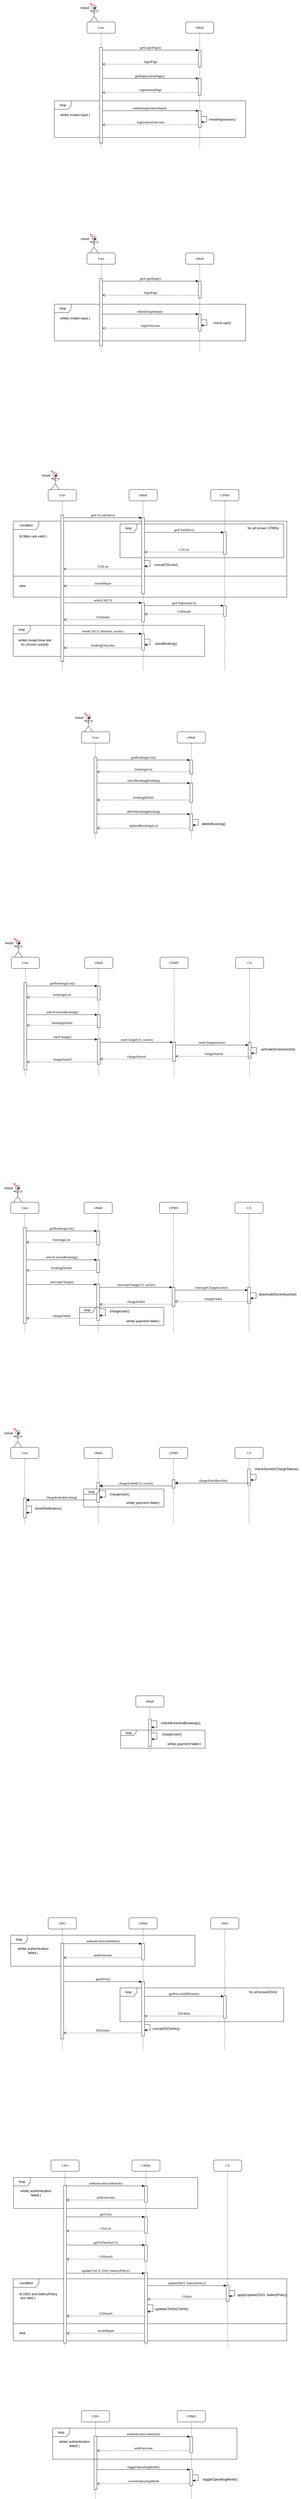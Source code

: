 <mxfile version="20.5.3" type="device"><diagram name="Page-1" id="13e1069c-82ec-6db2-03f1-153e76fe0fe0"><mxGraphModel dx="1422" dy="767" grid="1" gridSize="10" guides="1" tooltips="1" connect="1" arrows="1" fold="1" page="1" pageScale="1" pageWidth="1100" pageHeight="850" background="none" math="0" shadow="0"><root><mxCell id="0"/><mxCell id="1" parent="0"/><mxCell id="3jiQ4AVHFvvIWn0Cixm7-128" value="condition" style="shape=umlFrame;tabWidth=110;tabHeight=30;tabPosition=left;html=1;boundedLbl=1;labelInHeader=1;width=91;height=30;" vertex="1" parent="1"><mxGeometry x="65" y="8190" width="971" height="220" as="geometry"/></mxCell><mxCell id="3jiQ4AVHFvvIWn0Cixm7-129" value="if( DSO and batteryPolicy&#xA; are valid )" style="text" vertex="1" parent="3jiQ4AVHFvvIWn0Cixm7-128"><mxGeometry width="100" height="20" relative="1" as="geometry"><mxPoint x="20" y="40" as="offset"/></mxGeometry></mxCell><mxCell id="3jiQ4AVHFvvIWn0Cixm7-130" value="else" style="line;strokeWidth=1;labelPosition=center;verticalLabelPosition=bottom;align=left;verticalAlign=top;spacingLeft=20;spacingTop=15;" vertex="1" parent="3jiQ4AVHFvvIWn0Cixm7-128"><mxGeometry y="154.815" width="971" height="8.8" as="geometry"/></mxCell><mxCell id="3jiQ4AVHFvvIWn0Cixm7-87" value="loop" style="shape=umlFrame;whiteSpace=wrap;html=1;" vertex="1" parent="1"><mxGeometry x="56" y="6970" width="654" height="110" as="geometry"/></mxCell><mxCell id="sqUGoCcVOWCFQo6eMnqj-311" value="condition" style="shape=umlFrame;tabWidth=110;tabHeight=30;tabPosition=left;html=1;boundedLbl=1;labelInHeader=1;width=91;height=30;" parent="1" vertex="1"><mxGeometry x="65" y="1950" width="971" height="270" as="geometry"/></mxCell><mxCell id="sqUGoCcVOWCFQo6eMnqj-312" value="if( filters are valid )" style="text" parent="sqUGoCcVOWCFQo6eMnqj-311" vertex="1"><mxGeometry width="100" height="20" relative="1" as="geometry"><mxPoint x="20" y="40" as="offset"/></mxGeometry></mxCell><mxCell id="sqUGoCcVOWCFQo6eMnqj-313" value="else" style="line;strokeWidth=1;labelPosition=center;verticalLabelPosition=bottom;align=left;verticalAlign=top;spacingLeft=20;spacingTop=15;" parent="sqUGoCcVOWCFQo6eMnqj-311" vertex="1"><mxGeometry y="190" width="971" height="10.8" as="geometry"/></mxCell><mxCell id="sqUGoCcVOWCFQo6eMnqj-210" value="loop" style="shape=umlFrame;whiteSpace=wrap;html=1;" parent="1" vertex="1"><mxGeometry x="65" y="2320" width="679" height="110" as="geometry"/></mxCell><mxCell id="sqUGoCcVOWCFQo6eMnqj-195" value="loop" style="shape=umlFrame;whiteSpace=wrap;html=1;" parent="1" vertex="1"><mxGeometry x="444" y="1960" width="581" height="120" as="geometry"/></mxCell><mxCell id="sqUGoCcVOWCFQo6eMnqj-57" value="loop" style="shape=umlFrame;whiteSpace=wrap;html=1;" parent="1" vertex="1"><mxGeometry x="211" y="458" width="679" height="130" as="geometry"/></mxCell><mxCell id="sqUGoCcVOWCFQo6eMnqj-5" value="" style="shape=image;html=1;verticalAlign=top;verticalLabelPosition=bottom;labelBackgroundColor=#ffffff;imageAspect=0;aspect=fixed;image=https://cdn0.iconfinder.com/data/icons/security-hand-drawn-vol-2-1/52/military__gun__pistol__weapon-128.png;rotation=50;" parent="1" vertex="1"><mxGeometry x="344" y="131.5" width="28" height="28" as="geometry"/></mxCell><mxCell id="7baba1c4bc27f4b0-2" value="eMall" style="shape=umlLifeline;perimeter=lifelinePerimeter;whiteSpace=wrap;html=1;container=1;collapsible=0;recursiveResize=0;outlineConnect=0;rounded=1;shadow=0;comic=0;labelBackgroundColor=none;strokeWidth=1;fontFamily=Verdana;fontSize=12;align=center;" parent="1" vertex="1"><mxGeometry x="677" y="178" width="100" height="450" as="geometry"/></mxCell><mxCell id="7baba1c4bc27f4b0-10" value="" style="html=1;points=[];perimeter=orthogonalPerimeter;rounded=0;shadow=0;comic=0;labelBackgroundColor=none;strokeWidth=1;fontFamily=Verdana;fontSize=12;align=center;" parent="7baba1c4bc27f4b0-2" vertex="1"><mxGeometry x="45" y="100" width="10" height="60" as="geometry"/></mxCell><mxCell id="sqUGoCcVOWCFQo6eMnqj-54" value="" style="html=1;points=[];perimeter=orthogonalPerimeter;rounded=0;shadow=0;comic=0;labelBackgroundColor=none;strokeWidth=1;fontFamily=Verdana;fontSize=12;align=center;" parent="7baba1c4bc27f4b0-2" vertex="1"><mxGeometry x="45" y="200.33" width="10" height="60" as="geometry"/></mxCell><mxCell id="sqUGoCcVOWCFQo6eMnqj-55" value="getRegistrationPage()" style="html=1;verticalAlign=bottom;endArrow=block;entryX=0;entryY=0;labelBackgroundColor=none;fontFamily=Verdana;fontSize=12;edgeStyle=elbowEdgeStyle;elbow=vertical;" parent="7baba1c4bc27f4b0-2" target="sqUGoCcVOWCFQo6eMnqj-54" edge="1"><mxGeometry relative="1" as="geometry"><mxPoint x="-300" y="200.33" as="sourcePoint"/></mxGeometry></mxCell><mxCell id="sqUGoCcVOWCFQo6eMnqj-56" value="registrationPage" style="html=1;verticalAlign=bottom;endArrow=open;dashed=1;endSize=8;labelBackgroundColor=none;fontFamily=Verdana;fontSize=12;edgeStyle=elbowEdgeStyle;elbow=vertical;" parent="7baba1c4bc27f4b0-2" source="sqUGoCcVOWCFQo6eMnqj-54" edge="1"><mxGeometry relative="1" as="geometry"><mxPoint x="-295" y="250.33" as="targetPoint"/><Array as="points"><mxPoint x="-50" y="250.33"/><mxPoint x="-40" y="420.33"/><mxPoint x="-16" y="500.33"/><mxPoint x="14" y="500.33"/></Array><mxPoint x="39" y="500.33" as="sourcePoint"/></mxGeometry></mxCell><mxCell id="sqUGoCcVOWCFQo6eMnqj-59" value="" style="html=1;points=[];perimeter=orthogonalPerimeter;rounded=0;shadow=0;comic=0;labelBackgroundColor=none;strokeWidth=1;fontFamily=Verdana;fontSize=12;align=center;" parent="7baba1c4bc27f4b0-2" vertex="1"><mxGeometry x="45" y="315.09" width="10" height="60" as="geometry"/></mxCell><mxCell id="sqUGoCcVOWCFQo6eMnqj-60" value="submit(registrationInput)" style="html=1;verticalAlign=bottom;endArrow=block;entryX=0;entryY=0;labelBackgroundColor=none;fontFamily=Verdana;fontSize=12;edgeStyle=elbowEdgeStyle;elbow=vertical;" parent="7baba1c4bc27f4b0-2" target="sqUGoCcVOWCFQo6eMnqj-59" edge="1"><mxGeometry relative="1" as="geometry"><mxPoint x="-300.0" y="315.09" as="sourcePoint"/></mxGeometry></mxCell><mxCell id="sqUGoCcVOWCFQo6eMnqj-61" value="registrationOutcome" style="html=1;verticalAlign=bottom;endArrow=open;dashed=1;endSize=8;labelBackgroundColor=none;fontFamily=Verdana;fontSize=12;edgeStyle=elbowEdgeStyle;elbow=vertical;" parent="7baba1c4bc27f4b0-2" source="sqUGoCcVOWCFQo6eMnqj-59" edge="1"><mxGeometry relative="1" as="geometry"><mxPoint x="-295.0" y="365.09" as="targetPoint"/><Array as="points"><mxPoint x="-50" y="365.09"/><mxPoint x="-40" y="535.09"/><mxPoint x="-16" y="615.09"/><mxPoint x="14" y="615.09"/></Array><mxPoint x="-478" y="535.09" as="sourcePoint"/></mxGeometry></mxCell><mxCell id="sqUGoCcVOWCFQo6eMnqj-66" style="edgeStyle=orthogonalEdgeStyle;rounded=0;orthogonalLoop=1;jettySize=auto;html=1;" parent="7baba1c4bc27f4b0-2" source="sqUGoCcVOWCFQo6eMnqj-59" target="sqUGoCcVOWCFQo6eMnqj-59" edge="1"><mxGeometry relative="1" as="geometry"/></mxCell><mxCell id="sqUGoCcVOWCFQo6eMnqj-67" value="checkRegistration()" style="edgeLabel;html=1;align=center;verticalAlign=middle;resizable=0;points=[];" parent="sqUGoCcVOWCFQo6eMnqj-66" vertex="1" connectable="0"><mxGeometry x="0.245" y="-1" relative="1" as="geometry"><mxPoint x="55" y="-7" as="offset"/></mxGeometry></mxCell><mxCell id="7baba1c4bc27f4b0-8" value="User" style="shape=umlLifeline;perimeter=lifelinePerimeter;whiteSpace=wrap;html=1;container=1;collapsible=0;recursiveResize=0;outlineConnect=0;rounded=1;shadow=0;comic=0;labelBackgroundColor=none;strokeWidth=1;fontFamily=Verdana;fontSize=12;align=center;" parent="1" vertex="1"><mxGeometry x="327" y="178" width="100" height="450" as="geometry"/></mxCell><mxCell id="7baba1c4bc27f4b0-9" value="" style="html=1;points=[];perimeter=orthogonalPerimeter;rounded=0;shadow=0;comic=0;labelBackgroundColor=none;strokeWidth=1;fontFamily=Verdana;fontSize=12;align=center;" parent="7baba1c4bc27f4b0-8" vertex="1"><mxGeometry x="45" y="90" width="10" height="340" as="geometry"/></mxCell><mxCell id="7baba1c4bc27f4b0-11" value="getLoginPage()" style="html=1;verticalAlign=bottom;endArrow=block;entryX=0;entryY=0;labelBackgroundColor=none;fontFamily=Verdana;fontSize=12;edgeStyle=elbowEdgeStyle;elbow=vertical;" parent="1" source="7baba1c4bc27f4b0-9" target="7baba1c4bc27f4b0-10" edge="1"><mxGeometry relative="1" as="geometry"><mxPoint x="447" y="288" as="sourcePoint"/></mxGeometry></mxCell><mxCell id="sqUGoCcVOWCFQo6eMnqj-2" value="" style="shape=umlActor;verticalLabelPosition=bottom;verticalAlign=top;html=1;" parent="1" vertex="1"><mxGeometry x="337" y="118" width="30" height="60" as="geometry"/></mxCell><mxCell id="sqUGoCcVOWCFQo6eMnqj-3" value="" style="endArrow=none;html=1;rounded=0;" parent="1" edge="1"><mxGeometry width="50" height="50" relative="1" as="geometry"><mxPoint x="357" y="146" as="sourcePoint"/><mxPoint x="337" y="138" as="targetPoint"/></mxGeometry></mxCell><mxCell id="sqUGoCcVOWCFQo6eMnqj-6" value="" style="endArrow=none;html=1;rounded=0;entryX=1;entryY=0.333;entryDx=0;entryDy=0;entryPerimeter=0;" parent="1" target="sqUGoCcVOWCFQo6eMnqj-2" edge="1"><mxGeometry width="50" height="50" relative="1" as="geometry"><mxPoint x="362" y="145.0" as="sourcePoint"/><mxPoint x="367" y="138" as="targetPoint"/></mxGeometry></mxCell><mxCell id="sqUGoCcVOWCFQo6eMnqj-7" value="" style="ellipse;html=1;shape=startState;fillColor=#000000;strokeColor=#ff0000;" parent="1" vertex="1"><mxGeometry x="349" y="123" width="10" height="10" as="geometry"/></mxCell><mxCell id="sqUGoCcVOWCFQo6eMnqj-8" value="" style="html=1;verticalAlign=bottom;endArrow=open;endSize=8;strokeColor=#ff0000;rounded=0;" parent="1" source="sqUGoCcVOWCFQo6eMnqj-7" edge="1"><mxGeometry relative="1" as="geometry"><mxPoint x="337" y="110" as="targetPoint"/></mxGeometry></mxCell><mxCell id="sqUGoCcVOWCFQo6eMnqj-9" value="mood" style="text;html=1;align=center;verticalAlign=middle;resizable=0;points=[];autosize=1;strokeColor=none;fillColor=none;" parent="1" vertex="1"><mxGeometry x="289" y="113" width="60" height="30" as="geometry"/></mxCell><mxCell id="sqUGoCcVOWCFQo6eMnqj-53" value="loginPage" style="html=1;verticalAlign=bottom;endArrow=open;dashed=1;endSize=8;labelBackgroundColor=none;fontFamily=Verdana;fontSize=12;edgeStyle=elbowEdgeStyle;elbow=vertical;" parent="1" source="7baba1c4bc27f4b0-10" target="7baba1c4bc27f4b0-9" edge="1"><mxGeometry relative="1" as="geometry"><mxPoint x="586" y="578" as="targetPoint"/><Array as="points"><mxPoint x="627" y="328"/><mxPoint x="637" y="498"/><mxPoint x="661" y="578"/><mxPoint x="691" y="578"/></Array><mxPoint x="716" y="578" as="sourcePoint"/></mxGeometry></mxCell><mxCell id="sqUGoCcVOWCFQo6eMnqj-58" value="while( invalid input )" style="text;html=1;align=center;verticalAlign=middle;resizable=0;points=[];autosize=1;strokeColor=none;fillColor=none;" parent="1" vertex="1"><mxGeometry x="219" y="493" width="130" height="30" as="geometry"/></mxCell><mxCell id="sqUGoCcVOWCFQo6eMnqj-111" value="loop" style="shape=umlFrame;whiteSpace=wrap;html=1;" parent="1" vertex="1"><mxGeometry x="211" y="1180" width="679" height="130" as="geometry"/></mxCell><mxCell id="sqUGoCcVOWCFQo6eMnqj-112" value="" style="shape=image;html=1;verticalAlign=top;verticalLabelPosition=bottom;labelBackgroundColor=#ffffff;imageAspect=0;aspect=fixed;image=https://cdn0.iconfinder.com/data/icons/security-hand-drawn-vol-2-1/52/military__gun__pistol__weapon-128.png;rotation=50;" parent="1" vertex="1"><mxGeometry x="344" y="951.5" width="28" height="28" as="geometry"/></mxCell><mxCell id="sqUGoCcVOWCFQo6eMnqj-113" value="eMall" style="shape=umlLifeline;perimeter=lifelinePerimeter;whiteSpace=wrap;html=1;container=1;collapsible=0;recursiveResize=0;outlineConnect=0;rounded=1;shadow=0;comic=0;labelBackgroundColor=none;strokeWidth=1;fontFamily=Verdana;fontSize=12;align=center;" parent="1" vertex="1"><mxGeometry x="677" y="998" width="100" height="352" as="geometry"/></mxCell><mxCell id="sqUGoCcVOWCFQo6eMnqj-114" value="" style="html=1;points=[];perimeter=orthogonalPerimeter;rounded=0;shadow=0;comic=0;labelBackgroundColor=none;strokeWidth=1;fontFamily=Verdana;fontSize=12;align=center;" parent="sqUGoCcVOWCFQo6eMnqj-113" vertex="1"><mxGeometry x="45" y="100" width="10" height="60" as="geometry"/></mxCell><mxCell id="sqUGoCcVOWCFQo6eMnqj-118" value="" style="html=1;points=[];perimeter=orthogonalPerimeter;rounded=0;shadow=0;comic=0;labelBackgroundColor=none;strokeWidth=1;fontFamily=Verdana;fontSize=12;align=center;" parent="sqUGoCcVOWCFQo6eMnqj-113" vertex="1"><mxGeometry x="45" y="217.09" width="10" height="60" as="geometry"/></mxCell><mxCell id="sqUGoCcVOWCFQo6eMnqj-119" value="submit(loginInput)" style="html=1;verticalAlign=bottom;endArrow=block;entryX=0;entryY=0;labelBackgroundColor=none;fontFamily=Verdana;fontSize=12;edgeStyle=elbowEdgeStyle;elbow=vertical;" parent="sqUGoCcVOWCFQo6eMnqj-113" target="sqUGoCcVOWCFQo6eMnqj-118" edge="1"><mxGeometry relative="1" as="geometry"><mxPoint x="-300.0" y="217.09" as="sourcePoint"/></mxGeometry></mxCell><mxCell id="sqUGoCcVOWCFQo6eMnqj-120" value="loginOutcome" style="html=1;verticalAlign=bottom;endArrow=open;dashed=1;endSize=8;labelBackgroundColor=none;fontFamily=Verdana;fontSize=12;edgeStyle=elbowEdgeStyle;elbow=vertical;" parent="sqUGoCcVOWCFQo6eMnqj-113" source="sqUGoCcVOWCFQo6eMnqj-118" edge="1"><mxGeometry relative="1" as="geometry"><mxPoint x="-295.0" y="267.09" as="targetPoint"/><Array as="points"><mxPoint x="-50" y="267.09"/><mxPoint x="-40" y="437.09"/><mxPoint x="-16" y="517.09"/><mxPoint x="14" y="517.09"/></Array><mxPoint x="-478" y="437.09" as="sourcePoint"/></mxGeometry></mxCell><mxCell id="sqUGoCcVOWCFQo6eMnqj-121" style="edgeStyle=orthogonalEdgeStyle;rounded=0;orthogonalLoop=1;jettySize=auto;html=1;" parent="sqUGoCcVOWCFQo6eMnqj-113" source="sqUGoCcVOWCFQo6eMnqj-118" target="sqUGoCcVOWCFQo6eMnqj-118" edge="1"><mxGeometry relative="1" as="geometry"/></mxCell><mxCell id="sqUGoCcVOWCFQo6eMnqj-122" value="checkLogin()" style="edgeLabel;html=1;align=center;verticalAlign=middle;resizable=0;points=[];" parent="sqUGoCcVOWCFQo6eMnqj-121" vertex="1" connectable="0"><mxGeometry x="0.245" y="-1" relative="1" as="geometry"><mxPoint x="55" y="-7" as="offset"/></mxGeometry></mxCell><mxCell id="sqUGoCcVOWCFQo6eMnqj-123" value="User" style="shape=umlLifeline;perimeter=lifelinePerimeter;whiteSpace=wrap;html=1;container=1;collapsible=0;recursiveResize=0;outlineConnect=0;rounded=1;shadow=0;comic=0;labelBackgroundColor=none;strokeWidth=1;fontFamily=Verdana;fontSize=12;align=center;" parent="1" vertex="1"><mxGeometry x="327" y="998" width="100" height="352" as="geometry"/></mxCell><mxCell id="sqUGoCcVOWCFQo6eMnqj-124" value="" style="html=1;points=[];perimeter=orthogonalPerimeter;rounded=0;shadow=0;comic=0;labelBackgroundColor=none;strokeWidth=1;fontFamily=Verdana;fontSize=12;align=center;" parent="sqUGoCcVOWCFQo6eMnqj-123" vertex="1"><mxGeometry x="45" y="90" width="10" height="240" as="geometry"/></mxCell><mxCell id="sqUGoCcVOWCFQo6eMnqj-125" value="getLoginPage()" style="html=1;verticalAlign=bottom;endArrow=block;entryX=0;entryY=0;labelBackgroundColor=none;fontFamily=Verdana;fontSize=12;edgeStyle=elbowEdgeStyle;elbow=vertical;" parent="1" source="sqUGoCcVOWCFQo6eMnqj-124" target="sqUGoCcVOWCFQo6eMnqj-114" edge="1"><mxGeometry relative="1" as="geometry"><mxPoint x="447" y="1108" as="sourcePoint"/></mxGeometry></mxCell><mxCell id="sqUGoCcVOWCFQo6eMnqj-126" value="" style="shape=umlActor;verticalLabelPosition=bottom;verticalAlign=top;html=1;" parent="1" vertex="1"><mxGeometry x="337" y="938" width="30" height="60" as="geometry"/></mxCell><mxCell id="sqUGoCcVOWCFQo6eMnqj-127" value="" style="endArrow=none;html=1;rounded=0;" parent="1" edge="1"><mxGeometry width="50" height="50" relative="1" as="geometry"><mxPoint x="357" y="966" as="sourcePoint"/><mxPoint x="337" y="958.0" as="targetPoint"/></mxGeometry></mxCell><mxCell id="sqUGoCcVOWCFQo6eMnqj-128" value="" style="endArrow=none;html=1;rounded=0;entryX=1;entryY=0.333;entryDx=0;entryDy=0;entryPerimeter=0;" parent="1" target="sqUGoCcVOWCFQo6eMnqj-126" edge="1"><mxGeometry width="50" height="50" relative="1" as="geometry"><mxPoint x="362" y="965" as="sourcePoint"/><mxPoint x="367" y="958" as="targetPoint"/></mxGeometry></mxCell><mxCell id="sqUGoCcVOWCFQo6eMnqj-129" value="" style="ellipse;html=1;shape=startState;fillColor=#000000;strokeColor=#ff0000;" parent="1" vertex="1"><mxGeometry x="349" y="943" width="10" height="10" as="geometry"/></mxCell><mxCell id="sqUGoCcVOWCFQo6eMnqj-130" value="" style="html=1;verticalAlign=bottom;endArrow=open;endSize=8;strokeColor=#ff0000;rounded=0;" parent="1" source="sqUGoCcVOWCFQo6eMnqj-129" edge="1"><mxGeometry relative="1" as="geometry"><mxPoint x="337" y="930" as="targetPoint"/></mxGeometry></mxCell><mxCell id="sqUGoCcVOWCFQo6eMnqj-131" value="mood" style="text;html=1;align=center;verticalAlign=middle;resizable=0;points=[];autosize=1;strokeColor=none;fillColor=none;" parent="1" vertex="1"><mxGeometry x="289" y="933" width="60" height="30" as="geometry"/></mxCell><mxCell id="sqUGoCcVOWCFQo6eMnqj-132" value="loginPage" style="html=1;verticalAlign=bottom;endArrow=open;dashed=1;endSize=8;labelBackgroundColor=none;fontFamily=Verdana;fontSize=12;edgeStyle=elbowEdgeStyle;elbow=vertical;" parent="1" source="sqUGoCcVOWCFQo6eMnqj-114" target="sqUGoCcVOWCFQo6eMnqj-124" edge="1"><mxGeometry relative="1" as="geometry"><mxPoint x="586" y="1398" as="targetPoint"/><Array as="points"><mxPoint x="627" y="1148"/><mxPoint x="637" y="1318"/><mxPoint x="661" y="1398"/><mxPoint x="691" y="1398"/></Array><mxPoint x="716" y="1398" as="sourcePoint"/></mxGeometry></mxCell><mxCell id="sqUGoCcVOWCFQo6eMnqj-133" value="while( invalid input )" style="text;html=1;align=center;verticalAlign=middle;resizable=0;points=[];autosize=1;strokeColor=none;fillColor=none;" parent="1" vertex="1"><mxGeometry x="219" y="1215" width="130" height="30" as="geometry"/></mxCell><mxCell id="sqUGoCcVOWCFQo6eMnqj-158" value="" style="shape=image;html=1;verticalAlign=top;verticalLabelPosition=bottom;labelBackgroundColor=#ffffff;imageAspect=0;aspect=fixed;image=https://cdn0.iconfinder.com/data/icons/security-hand-drawn-vol-2-1/52/military__gun__pistol__weapon-128.png;rotation=50;" parent="1" vertex="1"><mxGeometry x="206" y="1791.5" width="28" height="28" as="geometry"/></mxCell><mxCell id="sqUGoCcVOWCFQo6eMnqj-159" value="eMall" style="shape=umlLifeline;perimeter=lifelinePerimeter;whiteSpace=wrap;html=1;container=1;collapsible=0;recursiveResize=0;outlineConnect=0;rounded=1;shadow=0;comic=0;labelBackgroundColor=none;strokeWidth=1;fontFamily=Verdana;fontSize=12;align=center;" parent="1" vertex="1"><mxGeometry x="476" y="1838" width="100" height="642" as="geometry"/></mxCell><mxCell id="sqUGoCcVOWCFQo6eMnqj-160" value="" style="html=1;points=[];perimeter=orthogonalPerimeter;rounded=0;shadow=0;comic=0;labelBackgroundColor=none;strokeWidth=1;fontFamily=Verdana;fontSize=12;align=center;" parent="sqUGoCcVOWCFQo6eMnqj-159" vertex="1"><mxGeometry x="45" y="100" width="10" height="270" as="geometry"/></mxCell><mxCell id="sqUGoCcVOWCFQo6eMnqj-197" style="edgeStyle=orthogonalEdgeStyle;rounded=0;orthogonalLoop=1;jettySize=auto;html=1;" parent="sqUGoCcVOWCFQo6eMnqj-159" source="sqUGoCcVOWCFQo6eMnqj-160" target="sqUGoCcVOWCFQo6eMnqj-160" edge="1"><mxGeometry relative="1" as="geometry"><mxPoint x="56" y="252" as="sourcePoint"/><Array as="points"><mxPoint x="75" y="252"/><mxPoint x="75" y="272"/></Array></mxGeometry></mxCell><mxCell id="sqUGoCcVOWCFQo6eMnqj-200" value="" style="html=1;points=[];perimeter=orthogonalPerimeter;rounded=0;shadow=0;comic=0;labelBackgroundColor=none;strokeWidth=1;fontFamily=Verdana;fontSize=12;align=center;" parent="sqUGoCcVOWCFQo6eMnqj-159" vertex="1"><mxGeometry x="45" y="402" width="10" height="68" as="geometry"/></mxCell><mxCell id="sqUGoCcVOWCFQo6eMnqj-206" value="" style="html=1;points=[];perimeter=orthogonalPerimeter;rounded=0;shadow=0;comic=0;labelBackgroundColor=none;strokeWidth=1;fontFamily=Verdana;fontSize=12;align=center;" parent="sqUGoCcVOWCFQo6eMnqj-159" vertex="1"><mxGeometry x="45" y="512" width="10" height="58" as="geometry"/></mxCell><mxCell id="sqUGoCcVOWCFQo6eMnqj-207" style="edgeStyle=orthogonalEdgeStyle;rounded=0;orthogonalLoop=1;jettySize=auto;html=1;" parent="sqUGoCcVOWCFQo6eMnqj-159" source="sqUGoCcVOWCFQo6eMnqj-206" target="sqUGoCcVOWCFQo6eMnqj-206" edge="1"><mxGeometry relative="1" as="geometry"/></mxCell><mxCell id="sqUGoCcVOWCFQo6eMnqj-169" value="User" style="shape=umlLifeline;perimeter=lifelinePerimeter;whiteSpace=wrap;html=1;container=1;collapsible=0;recursiveResize=0;outlineConnect=0;rounded=1;shadow=0;comic=0;labelBackgroundColor=none;strokeWidth=1;fontFamily=Verdana;fontSize=12;align=center;" parent="1" vertex="1"><mxGeometry x="189" y="1838" width="100" height="642" as="geometry"/></mxCell><mxCell id="sqUGoCcVOWCFQo6eMnqj-170" value="" style="html=1;points=[];perimeter=orthogonalPerimeter;rounded=0;shadow=0;comic=0;labelBackgroundColor=none;strokeWidth=1;fontFamily=Verdana;fontSize=12;align=center;" parent="sqUGoCcVOWCFQo6eMnqj-169" vertex="1"><mxGeometry x="45" y="90" width="10" height="520" as="geometry"/></mxCell><mxCell id="sqUGoCcVOWCFQo6eMnqj-171" value="getCSList(filters)" style="html=1;verticalAlign=bottom;endArrow=block;entryX=0;entryY=0;labelBackgroundColor=none;fontFamily=Verdana;fontSize=12;edgeStyle=elbowEdgeStyle;elbow=vertical;" parent="1" source="sqUGoCcVOWCFQo6eMnqj-170" target="sqUGoCcVOWCFQo6eMnqj-160" edge="1"><mxGeometry relative="1" as="geometry"><mxPoint x="309" y="1948" as="sourcePoint"/></mxGeometry></mxCell><mxCell id="sqUGoCcVOWCFQo6eMnqj-172" value="" style="shape=umlActor;verticalLabelPosition=bottom;verticalAlign=top;html=1;" parent="1" vertex="1"><mxGeometry x="199" y="1778" width="30" height="60" as="geometry"/></mxCell><mxCell id="sqUGoCcVOWCFQo6eMnqj-173" value="" style="endArrow=none;html=1;rounded=0;" parent="1" edge="1"><mxGeometry width="50" height="50" relative="1" as="geometry"><mxPoint x="219" y="1806" as="sourcePoint"/><mxPoint x="199" y="1798" as="targetPoint"/></mxGeometry></mxCell><mxCell id="sqUGoCcVOWCFQo6eMnqj-174" value="" style="endArrow=none;html=1;rounded=0;entryX=1;entryY=0.333;entryDx=0;entryDy=0;entryPerimeter=0;" parent="1" target="sqUGoCcVOWCFQo6eMnqj-172" edge="1"><mxGeometry width="50" height="50" relative="1" as="geometry"><mxPoint x="224" y="1805" as="sourcePoint"/><mxPoint x="229" y="1798" as="targetPoint"/></mxGeometry></mxCell><mxCell id="sqUGoCcVOWCFQo6eMnqj-175" value="" style="ellipse;html=1;shape=startState;fillColor=#000000;strokeColor=#ff0000;" parent="1" vertex="1"><mxGeometry x="211" y="1783" width="10" height="10" as="geometry"/></mxCell><mxCell id="sqUGoCcVOWCFQo6eMnqj-176" value="" style="html=1;verticalAlign=bottom;endArrow=open;endSize=8;strokeColor=#ff0000;rounded=0;" parent="1" source="sqUGoCcVOWCFQo6eMnqj-175" edge="1"><mxGeometry relative="1" as="geometry"><mxPoint x="199" y="1770" as="targetPoint"/></mxGeometry></mxCell><mxCell id="sqUGoCcVOWCFQo6eMnqj-177" value="mood" style="text;html=1;align=center;verticalAlign=middle;resizable=0;points=[];autosize=1;strokeColor=none;fillColor=none;" parent="1" vertex="1"><mxGeometry x="151" y="1773" width="60" height="30" as="geometry"/></mxCell><mxCell id="sqUGoCcVOWCFQo6eMnqj-178" value="CSsList" style="html=1;verticalAlign=bottom;endArrow=open;dashed=1;endSize=8;labelBackgroundColor=none;fontFamily=Verdana;fontSize=12;edgeStyle=elbowEdgeStyle;elbow=vertical;" parent="1" source="sqUGoCcVOWCFQo6eMnqj-160" target="sqUGoCcVOWCFQo6eMnqj-170" edge="1"><mxGeometry relative="1" as="geometry"><mxPoint x="246" y="2100" as="targetPoint"/><Array as="points"><mxPoint x="446" y="2120"/><mxPoint x="506" y="2100"/><mxPoint x="489" y="1988"/><mxPoint x="499" y="2158"/><mxPoint x="523" y="2238"/><mxPoint x="553" y="2238"/></Array><mxPoint x="578" y="2238" as="sourcePoint"/></mxGeometry></mxCell><mxCell id="sqUGoCcVOWCFQo6eMnqj-181" value="CPMS" style="shape=umlLifeline;perimeter=lifelinePerimeter;whiteSpace=wrap;html=1;container=1;collapsible=0;recursiveResize=0;outlineConnect=0;rounded=1;shadow=0;comic=0;labelBackgroundColor=none;strokeWidth=1;fontFamily=Verdana;fontSize=12;align=center;" parent="1" vertex="1"><mxGeometry x="766" y="1838" width="100" height="642" as="geometry"/></mxCell><mxCell id="sqUGoCcVOWCFQo6eMnqj-191" value="" style="html=1;points=[];perimeter=orthogonalPerimeter;rounded=0;shadow=0;comic=0;labelBackgroundColor=none;strokeWidth=1;fontFamily=Verdana;fontSize=12;align=center;" parent="sqUGoCcVOWCFQo6eMnqj-181" vertex="1"><mxGeometry x="45" y="150" width="10" height="80" as="geometry"/></mxCell><mxCell id="sqUGoCcVOWCFQo6eMnqj-201" value="" style="html=1;points=[];perimeter=orthogonalPerimeter;rounded=0;shadow=0;comic=0;labelBackgroundColor=none;strokeWidth=1;fontFamily=Verdana;fontSize=12;align=center;" parent="sqUGoCcVOWCFQo6eMnqj-181" vertex="1"><mxGeometry x="45" y="412" width="10" height="38" as="geometry"/></mxCell><mxCell id="sqUGoCcVOWCFQo6eMnqj-192" value="getCSs(filters)" style="html=1;verticalAlign=bottom;endArrow=block;labelBackgroundColor=none;fontFamily=Verdana;fontSize=12;edgeStyle=elbowEdgeStyle;elbow=vertical;" parent="1" source="sqUGoCcVOWCFQo6eMnqj-160" target="sqUGoCcVOWCFQo6eMnqj-191" edge="1"><mxGeometry relative="1" as="geometry"><mxPoint x="586" y="1950" as="sourcePoint"/><Array as="points"><mxPoint x="766" y="1990"/><mxPoint x="666" y="1980"/></Array></mxGeometry></mxCell><mxCell id="sqUGoCcVOWCFQo6eMnqj-193" value="CSList" style="html=1;verticalAlign=bottom;endArrow=open;dashed=1;endSize=8;labelBackgroundColor=none;fontFamily=Verdana;fontSize=12;edgeStyle=elbowEdgeStyle;elbow=vertical;" parent="1" source="sqUGoCcVOWCFQo6eMnqj-191" target="sqUGoCcVOWCFQo6eMnqj-160" edge="1"><mxGeometry relative="1" as="geometry"><mxPoint x="531" y="2080" as="targetPoint"/><Array as="points"><mxPoint x="726" y="2060"/><mxPoint x="656" y="2050"/><mxPoint x="793" y="2080"/><mxPoint x="776" y="1968"/><mxPoint x="786" y="2138"/><mxPoint x="810" y="2218"/><mxPoint x="840" y="2218"/></Array><mxPoint x="808.0" y="2080" as="sourcePoint"/></mxGeometry></mxCell><mxCell id="sqUGoCcVOWCFQo6eMnqj-196" value="for all known CPMSs" style="text;html=1;align=center;verticalAlign=middle;resizable=0;points=[];autosize=1;strokeColor=none;fillColor=none;" parent="1" vertex="1"><mxGeometry x="882" y="1960" width="140" height="30" as="geometry"/></mxCell><mxCell id="sqUGoCcVOWCFQo6eMnqj-198" value="&lt;div&gt;concatCSLists()&lt;br&gt;&lt;/div&gt;" style="text;html=1;align=center;verticalAlign=middle;resizable=0;points=[];autosize=1;strokeColor=none;fillColor=none;" parent="1" vertex="1"><mxGeometry x="552" y="2090" width="110" height="30" as="geometry"/></mxCell><mxCell id="sqUGoCcVOWCFQo6eMnqj-199" value="selectCS(CS)" style="html=1;verticalAlign=bottom;endArrow=block;labelBackgroundColor=none;fontFamily=Verdana;fontSize=12;edgeStyle=elbowEdgeStyle;elbow=vertical;" parent="1" target="sqUGoCcVOWCFQo6eMnqj-200" edge="1"><mxGeometry relative="1" as="geometry"><mxPoint x="244" y="2240" as="sourcePoint"/><mxPoint x="523.0" y="2270.17" as="targetPoint"/><Array as="points"><mxPoint x="436" y="2240"/></Array></mxGeometry></mxCell><mxCell id="sqUGoCcVOWCFQo6eMnqj-202" value="getCSDetails(CS)" style="html=1;verticalAlign=bottom;endArrow=block;labelBackgroundColor=none;fontFamily=Verdana;fontSize=12;edgeStyle=elbowEdgeStyle;elbow=vertical;" parent="1" source="sqUGoCcVOWCFQo6eMnqj-200" target="sqUGoCcVOWCFQo6eMnqj-201" edge="1"><mxGeometry relative="1" as="geometry"><mxPoint x="531.0" y="2270" as="sourcePoint"/><mxPoint x="812" y="2270" as="targetPoint"/><Array as="points"><mxPoint x="676" y="2250"/></Array></mxGeometry></mxCell><mxCell id="sqUGoCcVOWCFQo6eMnqj-203" value="CSDetails" style="html=1;verticalAlign=bottom;endArrow=open;dashed=1;endSize=8;labelBackgroundColor=none;fontFamily=Verdana;fontSize=12;edgeStyle=elbowEdgeStyle;elbow=vertical;" parent="1" source="sqUGoCcVOWCFQo6eMnqj-201" target="sqUGoCcVOWCFQo6eMnqj-200" edge="1"><mxGeometry relative="1" as="geometry"><mxPoint x="531.0" y="2330" as="targetPoint"/><Array as="points"><mxPoint x="686" y="2280"/><mxPoint x="656" y="2330"/><mxPoint x="793" y="2360"/><mxPoint x="776" y="2248"/><mxPoint x="786" y="2418"/><mxPoint x="810" y="2498"/><mxPoint x="840" y="2498"/></Array><mxPoint x="812" y="2330" as="sourcePoint"/></mxGeometry></mxCell><mxCell id="sqUGoCcVOWCFQo6eMnqj-204" value="CSDetails" style="html=1;verticalAlign=bottom;endArrow=open;dashed=1;endSize=8;labelBackgroundColor=none;fontFamily=Verdana;fontSize=12;edgeStyle=elbowEdgeStyle;elbow=vertical;" parent="1" source="sqUGoCcVOWCFQo6eMnqj-200" edge="1"><mxGeometry relative="1" as="geometry"><mxPoint x="244" y="2300" as="targetPoint"/><Array as="points"><mxPoint x="396" y="2300"/><mxPoint x="368" y="2330"/><mxPoint x="505" y="2360"/><mxPoint x="488" y="2248"/><mxPoint x="498" y="2418"/><mxPoint x="522" y="2498"/><mxPoint x="552" y="2498"/></Array><mxPoint x="523" y="2280" as="sourcePoint"/></mxGeometry></mxCell><mxCell id="sqUGoCcVOWCFQo6eMnqj-205" value="bookCS(CS, timeSlot, socket)" style="html=1;verticalAlign=bottom;endArrow=block;labelBackgroundColor=none;fontFamily=Verdana;fontSize=12;edgeStyle=elbowEdgeStyle;elbow=vertical;" parent="1" target="sqUGoCcVOWCFQo6eMnqj-206" edge="1"><mxGeometry relative="1" as="geometry"><mxPoint x="244" y="2350" as="sourcePoint"/><mxPoint x="523.0" y="2350" as="targetPoint"/><Array as="points"><mxPoint x="438" y="2350"/></Array></mxGeometry></mxCell><mxCell id="sqUGoCcVOWCFQo6eMnqj-208" value="&lt;div&gt;storeBooking()&lt;br&gt;&lt;/div&gt;" style="text;html=1;align=center;verticalAlign=middle;resizable=0;points=[];autosize=1;strokeColor=none;fillColor=none;" parent="1" vertex="1"><mxGeometry x="557" y="2370" width="100" height="30" as="geometry"/></mxCell><mxCell id="sqUGoCcVOWCFQo6eMnqj-209" value="bookingOutcome" style="html=1;verticalAlign=bottom;endArrow=open;dashed=1;endSize=8;labelBackgroundColor=none;fontFamily=Verdana;fontSize=12;edgeStyle=elbowEdgeStyle;elbow=vertical;" parent="1" source="sqUGoCcVOWCFQo6eMnqj-206" edge="1"><mxGeometry relative="1" as="geometry"><mxPoint x="244" y="2400" as="targetPoint"/><Array as="points"><mxPoint x="426" y="2400"/><mxPoint x="398" y="2390"/><mxPoint x="370" y="2420"/><mxPoint x="507" y="2450"/><mxPoint x="490" y="2338"/><mxPoint x="500" y="2508"/><mxPoint x="524" y="2588"/><mxPoint x="554" y="2588"/></Array><mxPoint x="523.0" y="2390" as="sourcePoint"/></mxGeometry></mxCell><mxCell id="sqUGoCcVOWCFQo6eMnqj-211" value="&lt;div&gt;while( invalid time slot&lt;/div&gt;&lt;div&gt;for chosen socket)&lt;/div&gt;" style="text;html=1;align=center;verticalAlign=middle;resizable=0;points=[];autosize=1;strokeColor=none;fillColor=none;" parent="1" vertex="1"><mxGeometry x="71" y="2360" width="140" height="40" as="geometry"/></mxCell><mxCell id="sqUGoCcVOWCFQo6eMnqj-214" value="" style="shape=image;html=1;verticalAlign=top;verticalLabelPosition=bottom;labelBackgroundColor=#ffffff;imageAspect=0;aspect=fixed;image=https://cdn0.iconfinder.com/data/icons/security-hand-drawn-vol-2-1/52/military__gun__pistol__weapon-128.png;rotation=50;" parent="1" vertex="1"><mxGeometry x="324" y="2651.5" width="28" height="28" as="geometry"/></mxCell><mxCell id="sqUGoCcVOWCFQo6eMnqj-215" value="eMall" style="shape=umlLifeline;perimeter=lifelinePerimeter;whiteSpace=wrap;html=1;container=1;collapsible=0;recursiveResize=0;outlineConnect=0;rounded=1;shadow=0;comic=0;labelBackgroundColor=none;strokeWidth=1;fontFamily=Verdana;fontSize=12;align=center;" parent="1" vertex="1"><mxGeometry x="647" y="2698" width="100" height="382" as="geometry"/></mxCell><mxCell id="sqUGoCcVOWCFQo6eMnqj-216" value="" style="html=1;points=[];perimeter=orthogonalPerimeter;rounded=0;shadow=0;comic=0;labelBackgroundColor=none;strokeWidth=1;fontFamily=Verdana;fontSize=12;align=center;" parent="sqUGoCcVOWCFQo6eMnqj-215" vertex="1"><mxGeometry x="45" y="100" width="10" height="50" as="geometry"/></mxCell><mxCell id="sqUGoCcVOWCFQo6eMnqj-218" value="" style="html=1;points=[];perimeter=orthogonalPerimeter;rounded=0;shadow=0;comic=0;labelBackgroundColor=none;strokeWidth=1;fontFamily=Verdana;fontSize=12;align=center;" parent="sqUGoCcVOWCFQo6eMnqj-215" vertex="1"><mxGeometry x="45" y="182" width="10" height="68" as="geometry"/></mxCell><mxCell id="sqUGoCcVOWCFQo6eMnqj-219" value="" style="html=1;points=[];perimeter=orthogonalPerimeter;rounded=0;shadow=0;comic=0;labelBackgroundColor=none;strokeWidth=1;fontFamily=Verdana;fontSize=12;align=center;" parent="sqUGoCcVOWCFQo6eMnqj-215" vertex="1"><mxGeometry x="45" y="292" width="10" height="58" as="geometry"/></mxCell><mxCell id="sqUGoCcVOWCFQo6eMnqj-220" style="edgeStyle=orthogonalEdgeStyle;rounded=0;orthogonalLoop=1;jettySize=auto;html=1;" parent="sqUGoCcVOWCFQo6eMnqj-215" source="sqUGoCcVOWCFQo6eMnqj-219" target="sqUGoCcVOWCFQo6eMnqj-219" edge="1"><mxGeometry relative="1" as="geometry"/></mxCell><mxCell id="sqUGoCcVOWCFQo6eMnqj-221" value="User" style="shape=umlLifeline;perimeter=lifelinePerimeter;whiteSpace=wrap;html=1;container=1;collapsible=0;recursiveResize=0;outlineConnect=0;rounded=1;shadow=0;comic=0;labelBackgroundColor=none;strokeWidth=1;fontFamily=Verdana;fontSize=12;align=center;" parent="1" vertex="1"><mxGeometry x="307" y="2698" width="100" height="382" as="geometry"/></mxCell><mxCell id="sqUGoCcVOWCFQo6eMnqj-222" value="" style="html=1;points=[];perimeter=orthogonalPerimeter;rounded=0;shadow=0;comic=0;labelBackgroundColor=none;strokeWidth=1;fontFamily=Verdana;fontSize=12;align=center;" parent="sqUGoCcVOWCFQo6eMnqj-221" vertex="1"><mxGeometry x="45" y="90" width="10" height="270" as="geometry"/></mxCell><mxCell id="sqUGoCcVOWCFQo6eMnqj-223" value="getBookingsList()" style="html=1;verticalAlign=bottom;endArrow=block;entryX=0;entryY=0;labelBackgroundColor=none;fontFamily=Verdana;fontSize=12;edgeStyle=elbowEdgeStyle;elbow=vertical;" parent="1" source="sqUGoCcVOWCFQo6eMnqj-222" target="sqUGoCcVOWCFQo6eMnqj-216" edge="1"><mxGeometry relative="1" as="geometry"><mxPoint x="427" y="2808" as="sourcePoint"/></mxGeometry></mxCell><mxCell id="sqUGoCcVOWCFQo6eMnqj-224" value="" style="shape=umlActor;verticalLabelPosition=bottom;verticalAlign=top;html=1;" parent="1" vertex="1"><mxGeometry x="317" y="2638" width="30" height="60" as="geometry"/></mxCell><mxCell id="sqUGoCcVOWCFQo6eMnqj-225" value="" style="endArrow=none;html=1;rounded=0;" parent="1" edge="1"><mxGeometry width="50" height="50" relative="1" as="geometry"><mxPoint x="337" y="2666" as="sourcePoint"/><mxPoint x="317" y="2658" as="targetPoint"/></mxGeometry></mxCell><mxCell id="sqUGoCcVOWCFQo6eMnqj-226" value="" style="endArrow=none;html=1;rounded=0;entryX=1;entryY=0.333;entryDx=0;entryDy=0;entryPerimeter=0;" parent="1" target="sqUGoCcVOWCFQo6eMnqj-224" edge="1"><mxGeometry width="50" height="50" relative="1" as="geometry"><mxPoint x="342" y="2665.0" as="sourcePoint"/><mxPoint x="347" y="2658" as="targetPoint"/></mxGeometry></mxCell><mxCell id="sqUGoCcVOWCFQo6eMnqj-227" value="" style="ellipse;html=1;shape=startState;fillColor=#000000;strokeColor=#ff0000;" parent="1" vertex="1"><mxGeometry x="329" y="2643" width="10" height="10" as="geometry"/></mxCell><mxCell id="sqUGoCcVOWCFQo6eMnqj-228" value="" style="html=1;verticalAlign=bottom;endArrow=open;endSize=8;strokeColor=#ff0000;rounded=0;" parent="1" source="sqUGoCcVOWCFQo6eMnqj-227" edge="1"><mxGeometry relative="1" as="geometry"><mxPoint x="317" y="2630.0" as="targetPoint"/></mxGeometry></mxCell><mxCell id="sqUGoCcVOWCFQo6eMnqj-229" value="mood" style="text;html=1;align=center;verticalAlign=middle;resizable=0;points=[];autosize=1;strokeColor=none;fillColor=none;" parent="1" vertex="1"><mxGeometry x="269" y="2633" width="60" height="30" as="geometry"/></mxCell><mxCell id="sqUGoCcVOWCFQo6eMnqj-230" value="bookingsList" style="html=1;verticalAlign=bottom;endArrow=open;dashed=1;endSize=8;labelBackgroundColor=none;fontFamily=Verdana;fontSize=12;edgeStyle=elbowEdgeStyle;elbow=vertical;" parent="1" source="sqUGoCcVOWCFQo6eMnqj-216" target="sqUGoCcVOWCFQo6eMnqj-222" edge="1"><mxGeometry relative="1" as="geometry"><mxPoint x="364" y="2960" as="targetPoint"/><Array as="points"><mxPoint x="532" y="2840"/><mxPoint x="564" y="2980"/><mxPoint x="624" y="2960"/><mxPoint x="607" y="2848"/><mxPoint x="617" y="3018"/><mxPoint x="641" y="3098"/><mxPoint x="671" y="3098"/></Array><mxPoint x="696" y="3098" as="sourcePoint"/></mxGeometry></mxCell><mxCell id="sqUGoCcVOWCFQo6eMnqj-238" value="selectBooking(booking)" style="html=1;verticalAlign=bottom;endArrow=block;labelBackgroundColor=none;fontFamily=Verdana;fontSize=12;edgeStyle=elbowEdgeStyle;elbow=vertical;" parent="1" target="sqUGoCcVOWCFQo6eMnqj-218" edge="1"><mxGeometry relative="1" as="geometry"><mxPoint x="362" y="2880" as="sourcePoint"/><mxPoint x="641.0" y="2910.17" as="targetPoint"/><Array as="points"><mxPoint x="554" y="2880"/></Array></mxGeometry></mxCell><mxCell id="sqUGoCcVOWCFQo6eMnqj-241" value="bookingDetails" style="html=1;verticalAlign=bottom;endArrow=open;dashed=1;endSize=8;labelBackgroundColor=none;fontFamily=Verdana;fontSize=12;edgeStyle=elbowEdgeStyle;elbow=vertical;" parent="1" source="sqUGoCcVOWCFQo6eMnqj-218" edge="1"><mxGeometry relative="1" as="geometry"><mxPoint x="362" y="2940" as="targetPoint"/><Array as="points"><mxPoint x="514" y="2940"/><mxPoint x="486" y="2970"/><mxPoint x="623" y="3000"/><mxPoint x="606" y="2888"/><mxPoint x="616" y="3058"/><mxPoint x="640" y="3138"/><mxPoint x="670" y="3138"/></Array><mxPoint x="641" y="2920" as="sourcePoint"/></mxGeometry></mxCell><mxCell id="sqUGoCcVOWCFQo6eMnqj-242" value="deleteBooking(booking)" style="html=1;verticalAlign=bottom;endArrow=block;labelBackgroundColor=none;fontFamily=Verdana;fontSize=12;edgeStyle=elbowEdgeStyle;elbow=vertical;" parent="1" target="sqUGoCcVOWCFQo6eMnqj-219" edge="1"><mxGeometry relative="1" as="geometry"><mxPoint x="362" y="2990" as="sourcePoint"/><mxPoint x="641.0" y="2990" as="targetPoint"/><Array as="points"><mxPoint x="556" y="2990"/></Array></mxGeometry></mxCell><mxCell id="sqUGoCcVOWCFQo6eMnqj-243" value="&lt;div&gt;deleteBooking()&lt;br&gt;&lt;/div&gt;" style="text;html=1;align=center;verticalAlign=middle;resizable=0;points=[];autosize=1;strokeColor=none;fillColor=none;" parent="1" vertex="1"><mxGeometry x="721" y="3010" width="110" height="30" as="geometry"/></mxCell><mxCell id="sqUGoCcVOWCFQo6eMnqj-244" value="updatedBookingsList" style="html=1;verticalAlign=bottom;endArrow=open;dashed=1;endSize=8;labelBackgroundColor=none;fontFamily=Verdana;fontSize=12;edgeStyle=elbowEdgeStyle;elbow=vertical;" parent="1" source="sqUGoCcVOWCFQo6eMnqj-219" edge="1"><mxGeometry relative="1" as="geometry"><mxPoint x="362" y="3040" as="targetPoint"/><Array as="points"><mxPoint x="544" y="3040"/><mxPoint x="516" y="3030"/><mxPoint x="488" y="3060"/><mxPoint x="625" y="3090"/><mxPoint x="608" y="2978"/><mxPoint x="618" y="3148"/><mxPoint x="642" y="3228"/><mxPoint x="672" y="3228"/></Array><mxPoint x="641.0" y="3030" as="sourcePoint"/></mxGeometry></mxCell><mxCell id="sqUGoCcVOWCFQo6eMnqj-251" value="" style="shape=image;html=1;verticalAlign=top;verticalLabelPosition=bottom;labelBackgroundColor=#ffffff;imageAspect=0;aspect=fixed;image=https://cdn0.iconfinder.com/data/icons/security-hand-drawn-vol-2-1/52/military__gun__pistol__weapon-128.png;rotation=50;" parent="1" vertex="1"><mxGeometry x="75" y="3451.5" width="28" height="28" as="geometry"/></mxCell><mxCell id="sqUGoCcVOWCFQo6eMnqj-252" value="eMall" style="shape=umlLifeline;perimeter=lifelinePerimeter;whiteSpace=wrap;html=1;container=1;collapsible=0;recursiveResize=0;outlineConnect=0;rounded=1;shadow=0;comic=0;labelBackgroundColor=none;strokeWidth=1;fontFamily=Verdana;fontSize=12;align=center;" parent="1" vertex="1"><mxGeometry x="318.5" y="3498" width="100" height="422" as="geometry"/></mxCell><mxCell id="sqUGoCcVOWCFQo6eMnqj-255" value="" style="html=1;points=[];perimeter=orthogonalPerimeter;rounded=0;shadow=0;comic=0;labelBackgroundColor=none;strokeWidth=1;fontFamily=Verdana;fontSize=12;align=center;" parent="sqUGoCcVOWCFQo6eMnqj-252" vertex="1"><mxGeometry x="45" y="290" width="10" height="90" as="geometry"/></mxCell><mxCell id="sqUGoCcVOWCFQo6eMnqj-283" value="" style="html=1;points=[];perimeter=orthogonalPerimeter;rounded=0;shadow=0;comic=0;labelBackgroundColor=none;strokeWidth=1;fontFamily=Verdana;fontSize=12;align=center;" parent="sqUGoCcVOWCFQo6eMnqj-252" vertex="1"><mxGeometry x="45" y="102.0" width="10" height="50" as="geometry"/></mxCell><mxCell id="sqUGoCcVOWCFQo6eMnqj-284" value="" style="html=1;points=[];perimeter=orthogonalPerimeter;rounded=0;shadow=0;comic=0;labelBackgroundColor=none;strokeWidth=1;fontFamily=Verdana;fontSize=12;align=center;" parent="sqUGoCcVOWCFQo6eMnqj-252" vertex="1"><mxGeometry x="45" y="204.27" width="10" height="45.73" as="geometry"/></mxCell><mxCell id="sqUGoCcVOWCFQo6eMnqj-258" value="User" style="shape=umlLifeline;perimeter=lifelinePerimeter;whiteSpace=wrap;html=1;container=1;collapsible=0;recursiveResize=0;outlineConnect=0;rounded=1;shadow=0;comic=0;labelBackgroundColor=none;strokeWidth=1;fontFamily=Verdana;fontSize=12;align=center;" parent="1" vertex="1"><mxGeometry x="58" y="3498" width="100" height="422" as="geometry"/></mxCell><mxCell id="sqUGoCcVOWCFQo6eMnqj-259" value="" style="html=1;points=[];perimeter=orthogonalPerimeter;rounded=0;shadow=0;comic=0;labelBackgroundColor=none;strokeWidth=1;fontFamily=Verdana;fontSize=12;align=center;" parent="sqUGoCcVOWCFQo6eMnqj-258" vertex="1"><mxGeometry x="45" y="90" width="10" height="310" as="geometry"/></mxCell><mxCell id="sqUGoCcVOWCFQo6eMnqj-261" value="" style="shape=umlActor;verticalLabelPosition=bottom;verticalAlign=top;html=1;" parent="1" vertex="1"><mxGeometry x="68" y="3438" width="30" height="60" as="geometry"/></mxCell><mxCell id="sqUGoCcVOWCFQo6eMnqj-262" value="" style="endArrow=none;html=1;rounded=0;" parent="1" edge="1"><mxGeometry width="50" height="50" relative="1" as="geometry"><mxPoint x="88" y="3466" as="sourcePoint"/><mxPoint x="68" y="3458" as="targetPoint"/></mxGeometry></mxCell><mxCell id="sqUGoCcVOWCFQo6eMnqj-263" value="" style="endArrow=none;html=1;rounded=0;entryX=1;entryY=0.333;entryDx=0;entryDy=0;entryPerimeter=0;" parent="1" target="sqUGoCcVOWCFQo6eMnqj-261" edge="1"><mxGeometry width="50" height="50" relative="1" as="geometry"><mxPoint x="93" y="3465" as="sourcePoint"/><mxPoint x="98" y="3458" as="targetPoint"/></mxGeometry></mxCell><mxCell id="sqUGoCcVOWCFQo6eMnqj-264" value="" style="ellipse;html=1;shape=startState;fillColor=#000000;strokeColor=#ff0000;" parent="1" vertex="1"><mxGeometry x="80" y="3443" width="10" height="10" as="geometry"/></mxCell><mxCell id="sqUGoCcVOWCFQo6eMnqj-265" value="" style="html=1;verticalAlign=bottom;endArrow=open;endSize=8;strokeColor=#ff0000;rounded=0;" parent="1" source="sqUGoCcVOWCFQo6eMnqj-264" edge="1"><mxGeometry relative="1" as="geometry"><mxPoint x="68" y="3430" as="targetPoint"/></mxGeometry></mxCell><mxCell id="sqUGoCcVOWCFQo6eMnqj-266" value="mood" style="text;html=1;align=center;verticalAlign=middle;resizable=0;points=[];autosize=1;strokeColor=none;fillColor=none;" parent="1" vertex="1"><mxGeometry x="20" y="3433" width="60" height="30" as="geometry"/></mxCell><mxCell id="sqUGoCcVOWCFQo6eMnqj-268" value="CPMS" style="shape=umlLifeline;perimeter=lifelinePerimeter;whiteSpace=wrap;html=1;container=1;collapsible=0;recursiveResize=0;outlineConnect=0;rounded=1;shadow=0;comic=0;labelBackgroundColor=none;strokeWidth=1;fontFamily=Verdana;fontSize=12;align=center;" parent="1" vertex="1"><mxGeometry x="586" y="3498" width="100" height="422" as="geometry"/></mxCell><mxCell id="sqUGoCcVOWCFQo6eMnqj-270" value="" style="html=1;points=[];perimeter=orthogonalPerimeter;rounded=0;shadow=0;comic=0;labelBackgroundColor=none;strokeWidth=1;fontFamily=Verdana;fontSize=12;align=center;" parent="sqUGoCcVOWCFQo6eMnqj-268" vertex="1"><mxGeometry x="45" y="302" width="10" height="68" as="geometry"/></mxCell><mxCell id="sqUGoCcVOWCFQo6eMnqj-275" value="startCharge()" style="html=1;verticalAlign=bottom;endArrow=block;labelBackgroundColor=none;fontFamily=Verdana;fontSize=12;edgeStyle=elbowEdgeStyle;elbow=vertical;" parent="1" source="sqUGoCcVOWCFQo6eMnqj-259" target="sqUGoCcVOWCFQo6eMnqj-255" edge="1"><mxGeometry relative="1" as="geometry"><mxPoint x="115" y="3859.998" as="sourcePoint"/><mxPoint x="392.0" y="3860.17" as="targetPoint"/><Array as="points"><mxPoint x="333" y="3790"/><mxPoint x="305" y="3830"/></Array></mxGeometry></mxCell><mxCell id="sqUGoCcVOWCFQo6eMnqj-276" value="startCharge(CS, socket)" style="html=1;verticalAlign=bottom;endArrow=block;labelBackgroundColor=none;fontFamily=Verdana;fontSize=12;edgeStyle=elbowEdgeStyle;elbow=vertical;" parent="1" source="sqUGoCcVOWCFQo6eMnqj-255" target="sqUGoCcVOWCFQo6eMnqj-270" edge="1"><mxGeometry relative="1" as="geometry"><mxPoint x="400.0" y="3860" as="sourcePoint"/><mxPoint x="681" y="3860" as="targetPoint"/><Array as="points"><mxPoint x="473" y="3800"/><mxPoint x="545" y="3840"/></Array></mxGeometry></mxCell><mxCell id="sqUGoCcVOWCFQo6eMnqj-277" value="chargeStarted" style="html=1;verticalAlign=bottom;endArrow=open;dashed=1;endSize=8;labelBackgroundColor=none;fontFamily=Verdana;fontSize=12;edgeStyle=elbowEdgeStyle;elbow=vertical;" parent="1" source="sqUGoCcVOWCFQo6eMnqj-270" target="sqUGoCcVOWCFQo6eMnqj-255" edge="1"><mxGeometry relative="1" as="geometry"><mxPoint x="400.0" y="3920" as="targetPoint"/><Array as="points"><mxPoint x="560" y="3860"/><mxPoint x="640" y="3860"/><mxPoint x="620" y="3870"/><mxPoint x="555" y="3870"/><mxPoint x="525" y="3920"/><mxPoint x="662" y="3950"/><mxPoint x="645" y="3838"/><mxPoint x="655" y="4008"/><mxPoint x="679" y="4088"/><mxPoint x="709" y="4088"/></Array><mxPoint x="681" y="3920" as="sourcePoint"/></mxGeometry></mxCell><mxCell id="sqUGoCcVOWCFQo6eMnqj-278" value="chargeStarted" style="html=1;verticalAlign=bottom;endArrow=open;dashed=1;endSize=8;labelBackgroundColor=none;fontFamily=Verdana;fontSize=12;edgeStyle=elbowEdgeStyle;elbow=vertical;" parent="1" source="sqUGoCcVOWCFQo6eMnqj-255" target="sqUGoCcVOWCFQo6eMnqj-259" edge="1"><mxGeometry relative="1" as="geometry"><mxPoint x="112.0" y="3870" as="targetPoint"/><Array as="points"><mxPoint x="320" y="3870"/><mxPoint x="265" y="3890"/><mxPoint x="237" y="3920"/><mxPoint x="374" y="3950"/><mxPoint x="357" y="3838"/><mxPoint x="367" y="4008"/><mxPoint x="391" y="4088"/><mxPoint x="421" y="4088"/></Array><mxPoint x="392" y="3870" as="sourcePoint"/></mxGeometry></mxCell><mxCell id="sqUGoCcVOWCFQo6eMnqj-285" value="getBookingsList()" style="html=1;verticalAlign=bottom;endArrow=block;entryX=0;entryY=0;labelBackgroundColor=none;fontFamily=Verdana;fontSize=12;edgeStyle=elbowEdgeStyle;elbow=vertical;" parent="1" source="sqUGoCcVOWCFQo6eMnqj-259" target="sqUGoCcVOWCFQo6eMnqj-283" edge="1"><mxGeometry relative="1" as="geometry"><mxPoint x="60" y="3620.098" as="sourcePoint"/></mxGeometry></mxCell><mxCell id="sqUGoCcVOWCFQo6eMnqj-286" value="bookingsList" style="html=1;verticalAlign=bottom;endArrow=open;dashed=1;endSize=8;labelBackgroundColor=none;fontFamily=Verdana;fontSize=12;edgeStyle=elbowEdgeStyle;elbow=vertical;" parent="1" source="sqUGoCcVOWCFQo6eMnqj-283" target="sqUGoCcVOWCFQo6eMnqj-259" edge="1"><mxGeometry relative="1" as="geometry"><mxPoint x="60" y="3662.27" as="targetPoint"/><Array as="points"><mxPoint x="293" y="3640"/><mxPoint x="230" y="3662.27"/><mxPoint x="262" y="3802.27"/><mxPoint x="322" y="3782.27"/><mxPoint x="305" y="3670.27"/><mxPoint x="315" y="3840.27"/><mxPoint x="339" y="3920.27"/><mxPoint x="369" y="3920.27"/></Array><mxPoint x="394" y="3920.27" as="sourcePoint"/></mxGeometry></mxCell><mxCell id="sqUGoCcVOWCFQo6eMnqj-287" value="selectCurrentBooking()" style="html=1;verticalAlign=bottom;endArrow=block;labelBackgroundColor=none;fontFamily=Verdana;fontSize=12;edgeStyle=elbowEdgeStyle;elbow=vertical;" parent="1" source="sqUGoCcVOWCFQo6eMnqj-259" target="sqUGoCcVOWCFQo6eMnqj-284" edge="1"><mxGeometry relative="1" as="geometry"><mxPoint x="60" y="3702.27" as="sourcePoint"/><mxPoint x="339.0" y="3732.44" as="targetPoint"/><Array as="points"><mxPoint x="252" y="3702.27"/></Array></mxGeometry></mxCell><mxCell id="sqUGoCcVOWCFQo6eMnqj-288" value="bookingDetails" style="html=1;verticalAlign=bottom;endArrow=open;dashed=1;endSize=8;labelBackgroundColor=none;fontFamily=Verdana;fontSize=12;edgeStyle=elbowEdgeStyle;elbow=vertical;" parent="1" source="sqUGoCcVOWCFQo6eMnqj-284" target="sqUGoCcVOWCFQo6eMnqj-259" edge="1"><mxGeometry relative="1" as="geometry"><mxPoint x="60" y="3762.27" as="targetPoint"/><Array as="points"><mxPoint x="333" y="3740"/><mxPoint x="323" y="3730"/><mxPoint x="212" y="3762.27"/><mxPoint x="184" y="3792.27"/><mxPoint x="321" y="3822.27"/><mxPoint x="304" y="3710.27"/><mxPoint x="314" y="3880.27"/><mxPoint x="338" y="3960.27"/><mxPoint x="368" y="3960.27"/></Array><mxPoint x="339" y="3742.27" as="sourcePoint"/></mxGeometry></mxCell><mxCell id="sqUGoCcVOWCFQo6eMnqj-290" value="CS" style="shape=umlLifeline;perimeter=lifelinePerimeter;whiteSpace=wrap;html=1;container=1;collapsible=0;recursiveResize=0;outlineConnect=0;rounded=1;shadow=0;comic=0;labelBackgroundColor=none;strokeWidth=1;fontFamily=Verdana;fontSize=12;align=center;" parent="1" vertex="1"><mxGeometry x="854" y="3498" width="100" height="422" as="geometry"/></mxCell><mxCell id="sqUGoCcVOWCFQo6eMnqj-291" value="" style="html=1;points=[];perimeter=orthogonalPerimeter;rounded=0;shadow=0;comic=0;labelBackgroundColor=none;strokeWidth=1;fontFamily=Verdana;fontSize=12;align=center;" parent="sqUGoCcVOWCFQo6eMnqj-290" vertex="1"><mxGeometry x="45" y="302" width="10" height="58" as="geometry"/></mxCell><mxCell id="sqUGoCcVOWCFQo6eMnqj-300" style="edgeStyle=orthogonalEdgeStyle;rounded=0;orthogonalLoop=1;jettySize=auto;html=1;" parent="sqUGoCcVOWCFQo6eMnqj-290" source="sqUGoCcVOWCFQo6eMnqj-291" target="sqUGoCcVOWCFQo6eMnqj-291" edge="1"><mxGeometry relative="1" as="geometry"/></mxCell><mxCell id="sqUGoCcVOWCFQo6eMnqj-298" value="startCharge(socket)" style="html=1;verticalAlign=bottom;endArrow=block;labelBackgroundColor=none;fontFamily=Verdana;fontSize=12;edgeStyle=elbowEdgeStyle;elbow=vertical;" parent="1" source="sqUGoCcVOWCFQo6eMnqj-270" target="sqUGoCcVOWCFQo6eMnqj-291" edge="1"><mxGeometry relative="1" as="geometry"><mxPoint x="706.0" y="3810" as="sourcePoint"/><mxPoint x="986" y="3810" as="targetPoint"/><Array as="points"><mxPoint x="779" y="3810"/><mxPoint x="851" y="3850"/></Array></mxGeometry></mxCell><mxCell id="sqUGoCcVOWCFQo6eMnqj-299" value="chargeStarted" style="html=1;verticalAlign=bottom;endArrow=open;dashed=1;endSize=8;labelBackgroundColor=none;fontFamily=Verdana;fontSize=12;edgeStyle=elbowEdgeStyle;elbow=vertical;" parent="1" source="sqUGoCcVOWCFQo6eMnqj-291" target="sqUGoCcVOWCFQo6eMnqj-270" edge="1"><mxGeometry relative="1" as="geometry"><mxPoint x="690.0" y="3830" as="targetPoint"/><Array as="points"><mxPoint x="910" y="3850"/><mxPoint x="910" y="3839"/><mxPoint x="910" y="3830"/><mxPoint x="845" y="3830"/><mxPoint x="815" y="3880"/><mxPoint x="952" y="3910"/><mxPoint x="935" y="3798"/><mxPoint x="945" y="3968"/><mxPoint x="969" y="4048"/><mxPoint x="999" y="4048"/></Array><mxPoint x="970" y="3830" as="sourcePoint"/></mxGeometry></mxCell><mxCell id="sqUGoCcVOWCFQo6eMnqj-301" value="activateSocket(socket)" style="text;html=1;align=center;verticalAlign=middle;resizable=0;points=[];autosize=1;strokeColor=none;fillColor=none;" parent="1" vertex="1"><mxGeometry x="930" y="3810" width="150" height="30" as="geometry"/></mxCell><mxCell id="sqUGoCcVOWCFQo6eMnqj-315" value="invalidInput" style="html=1;verticalAlign=bottom;endArrow=open;dashed=1;endSize=8;labelBackgroundColor=none;fontFamily=Verdana;fontSize=12;edgeStyle=elbowEdgeStyle;elbow=vertical;" parent="1" source="sqUGoCcVOWCFQo6eMnqj-160" target="sqUGoCcVOWCFQo6eMnqj-170" edge="1"><mxGeometry relative="1" as="geometry"><mxPoint x="246" y="2180" as="targetPoint"/><Array as="points"><mxPoint x="448" y="2180"/><mxPoint x="508" y="2160"/><mxPoint x="491" y="2048"/><mxPoint x="501" y="2218"/><mxPoint x="525" y="2298"/><mxPoint x="555" y="2298"/></Array><mxPoint x="523" y="2180" as="sourcePoint"/></mxGeometry></mxCell><mxCell id="sqUGoCcVOWCFQo6eMnqj-316" value="" style="shape=image;html=1;verticalAlign=top;verticalLabelPosition=bottom;labelBackgroundColor=#ffffff;imageAspect=0;aspect=fixed;image=https://cdn0.iconfinder.com/data/icons/security-hand-drawn-vol-2-1/52/military__gun__pistol__weapon-128.png;rotation=50;" parent="1" vertex="1"><mxGeometry x="73" y="4321.5" width="28" height="28" as="geometry"/></mxCell><mxCell id="sqUGoCcVOWCFQo6eMnqj-317" value="eMall" style="shape=umlLifeline;perimeter=lifelinePerimeter;whiteSpace=wrap;html=1;container=1;collapsible=0;recursiveResize=0;outlineConnect=0;rounded=1;shadow=0;comic=0;labelBackgroundColor=none;strokeWidth=1;fontFamily=Verdana;fontSize=12;align=center;" parent="1" vertex="1"><mxGeometry x="316.5" y="4368" width="100" height="462" as="geometry"/></mxCell><mxCell id="sqUGoCcVOWCFQo6eMnqj-318" value="" style="html=1;points=[];perimeter=orthogonalPerimeter;rounded=0;shadow=0;comic=0;labelBackgroundColor=none;strokeWidth=1;fontFamily=Verdana;fontSize=12;align=center;" parent="sqUGoCcVOWCFQo6eMnqj-317" vertex="1"><mxGeometry x="45" y="290" width="10" height="130" as="geometry"/></mxCell><mxCell id="sqUGoCcVOWCFQo6eMnqj-319" value="" style="html=1;points=[];perimeter=orthogonalPerimeter;rounded=0;shadow=0;comic=0;labelBackgroundColor=none;strokeWidth=1;fontFamily=Verdana;fontSize=12;align=center;" parent="sqUGoCcVOWCFQo6eMnqj-317" vertex="1"><mxGeometry x="45" y="102.0" width="10" height="50" as="geometry"/></mxCell><mxCell id="sqUGoCcVOWCFQo6eMnqj-320" value="" style="html=1;points=[];perimeter=orthogonalPerimeter;rounded=0;shadow=0;comic=0;labelBackgroundColor=none;strokeWidth=1;fontFamily=Verdana;fontSize=12;align=center;" parent="sqUGoCcVOWCFQo6eMnqj-317" vertex="1"><mxGeometry x="45" y="204.27" width="10" height="45.73" as="geometry"/></mxCell><mxCell id="sqUGoCcVOWCFQo6eMnqj-346" style="edgeStyle=orthogonalEdgeStyle;rounded=0;orthogonalLoop=1;jettySize=auto;html=1;exitX=0.99;exitY=0.682;exitDx=0;exitDy=0;exitPerimeter=0;" parent="sqUGoCcVOWCFQo6eMnqj-317" source="sqUGoCcVOWCFQo6eMnqj-318" target="sqUGoCcVOWCFQo6eMnqj-318" edge="1"><mxGeometry relative="1" as="geometry"><Array as="points"><mxPoint x="76" y="379"/><mxPoint x="76" y="402"/></Array></mxGeometry></mxCell><mxCell id="sqUGoCcVOWCFQo6eMnqj-321" value="User" style="shape=umlLifeline;perimeter=lifelinePerimeter;whiteSpace=wrap;html=1;container=1;collapsible=0;recursiveResize=0;outlineConnect=0;rounded=1;shadow=0;comic=0;labelBackgroundColor=none;strokeWidth=1;fontFamily=Verdana;fontSize=12;align=center;" parent="1" vertex="1"><mxGeometry x="56" y="4368" width="100" height="462" as="geometry"/></mxCell><mxCell id="sqUGoCcVOWCFQo6eMnqj-322" value="" style="html=1;points=[];perimeter=orthogonalPerimeter;rounded=0;shadow=0;comic=0;labelBackgroundColor=none;strokeWidth=1;fontFamily=Verdana;fontSize=12;align=center;" parent="sqUGoCcVOWCFQo6eMnqj-321" vertex="1"><mxGeometry x="45" y="90" width="10" height="340" as="geometry"/></mxCell><mxCell id="sqUGoCcVOWCFQo6eMnqj-323" value="" style="shape=umlActor;verticalLabelPosition=bottom;verticalAlign=top;html=1;" parent="1" vertex="1"><mxGeometry x="66" y="4308" width="30" height="60" as="geometry"/></mxCell><mxCell id="sqUGoCcVOWCFQo6eMnqj-324" value="" style="endArrow=none;html=1;rounded=0;" parent="1" edge="1"><mxGeometry width="50" height="50" relative="1" as="geometry"><mxPoint x="86" y="4336" as="sourcePoint"/><mxPoint x="66" y="4328" as="targetPoint"/></mxGeometry></mxCell><mxCell id="sqUGoCcVOWCFQo6eMnqj-325" value="" style="endArrow=none;html=1;rounded=0;entryX=1;entryY=0.333;entryDx=0;entryDy=0;entryPerimeter=0;" parent="1" target="sqUGoCcVOWCFQo6eMnqj-323" edge="1"><mxGeometry width="50" height="50" relative="1" as="geometry"><mxPoint x="91" y="4335" as="sourcePoint"/><mxPoint x="96" y="4328" as="targetPoint"/></mxGeometry></mxCell><mxCell id="sqUGoCcVOWCFQo6eMnqj-326" value="" style="ellipse;html=1;shape=startState;fillColor=#000000;strokeColor=#ff0000;" parent="1" vertex="1"><mxGeometry x="78" y="4313" width="10" height="10" as="geometry"/></mxCell><mxCell id="sqUGoCcVOWCFQo6eMnqj-327" value="" style="html=1;verticalAlign=bottom;endArrow=open;endSize=8;strokeColor=#ff0000;rounded=0;" parent="1" source="sqUGoCcVOWCFQo6eMnqj-326" edge="1"><mxGeometry relative="1" as="geometry"><mxPoint x="66" y="4300" as="targetPoint"/></mxGeometry></mxCell><mxCell id="sqUGoCcVOWCFQo6eMnqj-328" value="mood" style="text;html=1;align=center;verticalAlign=middle;resizable=0;points=[];autosize=1;strokeColor=none;fillColor=none;" parent="1" vertex="1"><mxGeometry x="18" y="4303" width="60" height="30" as="geometry"/></mxCell><mxCell id="sqUGoCcVOWCFQo6eMnqj-329" value="CPMS" style="shape=umlLifeline;perimeter=lifelinePerimeter;whiteSpace=wrap;html=1;container=1;collapsible=0;recursiveResize=0;outlineConnect=0;rounded=1;shadow=0;comic=0;labelBackgroundColor=none;strokeWidth=1;fontFamily=Verdana;fontSize=12;align=center;" parent="1" vertex="1"><mxGeometry x="584" y="4368" width="100" height="462" as="geometry"/></mxCell><mxCell id="sqUGoCcVOWCFQo6eMnqj-330" value="" style="html=1;points=[];perimeter=orthogonalPerimeter;rounded=0;shadow=0;comic=0;labelBackgroundColor=none;strokeWidth=1;fontFamily=Verdana;fontSize=12;align=center;" parent="sqUGoCcVOWCFQo6eMnqj-329" vertex="1"><mxGeometry x="45" y="302" width="10" height="68" as="geometry"/></mxCell><mxCell id="sqUGoCcVOWCFQo6eMnqj-331" value="interruptCharge()" style="html=1;verticalAlign=bottom;endArrow=block;labelBackgroundColor=none;fontFamily=Verdana;fontSize=12;edgeStyle=elbowEdgeStyle;elbow=vertical;" parent="1" source="sqUGoCcVOWCFQo6eMnqj-322" target="sqUGoCcVOWCFQo6eMnqj-318" edge="1"><mxGeometry relative="1" as="geometry"><mxPoint x="113" y="4729.998" as="sourcePoint"/><mxPoint x="390.0" y="4730.17" as="targetPoint"/><Array as="points"><mxPoint x="331" y="4660"/><mxPoint x="303" y="4700"/></Array></mxGeometry></mxCell><mxCell id="sqUGoCcVOWCFQo6eMnqj-332" value="interruptCharge(CS, socket)" style="html=1;verticalAlign=bottom;endArrow=block;labelBackgroundColor=none;fontFamily=Verdana;fontSize=12;edgeStyle=elbowEdgeStyle;elbow=vertical;" parent="1" source="sqUGoCcVOWCFQo6eMnqj-318" target="sqUGoCcVOWCFQo6eMnqj-330" edge="1"><mxGeometry relative="1" as="geometry"><mxPoint x="398.0" y="4730" as="sourcePoint"/><mxPoint x="679" y="4730" as="targetPoint"/><Array as="points"><mxPoint x="471" y="4670"/><mxPoint x="543" y="4710"/></Array></mxGeometry></mxCell><mxCell id="sqUGoCcVOWCFQo6eMnqj-333" value="chargeEnded" style="html=1;verticalAlign=bottom;endArrow=open;dashed=1;endSize=8;labelBackgroundColor=none;fontFamily=Verdana;fontSize=12;edgeStyle=elbowEdgeStyle;elbow=vertical;" parent="1" source="sqUGoCcVOWCFQo6eMnqj-330" target="sqUGoCcVOWCFQo6eMnqj-318" edge="1"><mxGeometry relative="1" as="geometry"><mxPoint x="398.0" y="4790" as="targetPoint"/><Array as="points"><mxPoint x="558" y="4730"/><mxPoint x="638" y="4730"/><mxPoint x="618" y="4740"/><mxPoint x="553" y="4740"/><mxPoint x="523" y="4790"/><mxPoint x="660" y="4820"/><mxPoint x="643" y="4708"/><mxPoint x="653" y="4878"/><mxPoint x="677" y="4958"/><mxPoint x="707" y="4958"/></Array><mxPoint x="679" y="4790" as="sourcePoint"/></mxGeometry></mxCell><mxCell id="sqUGoCcVOWCFQo6eMnqj-334" value="chargeEnded" style="html=1;verticalAlign=bottom;endArrow=open;dashed=1;endSize=8;labelBackgroundColor=none;fontFamily=Verdana;fontSize=12;edgeStyle=elbowEdgeStyle;elbow=vertical;" parent="1" source="sqUGoCcVOWCFQo6eMnqj-318" target="sqUGoCcVOWCFQo6eMnqj-322" edge="1"><mxGeometry relative="1" as="geometry"><mxPoint x="110.0" y="4740" as="targetPoint"/><Array as="points"><mxPoint x="332" y="4780"/><mxPoint x="352" y="4770"/><mxPoint x="262" y="4760"/><mxPoint x="318" y="4740"/><mxPoint x="263" y="4760"/><mxPoint x="235" y="4790"/><mxPoint x="372" y="4820"/><mxPoint x="355" y="4708"/><mxPoint x="365" y="4878"/><mxPoint x="389" y="4958"/><mxPoint x="419" y="4958"/></Array><mxPoint x="390" y="4740" as="sourcePoint"/></mxGeometry></mxCell><mxCell id="sqUGoCcVOWCFQo6eMnqj-335" value="getBookingsList()" style="html=1;verticalAlign=bottom;endArrow=block;entryX=0;entryY=0;labelBackgroundColor=none;fontFamily=Verdana;fontSize=12;edgeStyle=elbowEdgeStyle;elbow=vertical;" parent="1" source="sqUGoCcVOWCFQo6eMnqj-322" target="sqUGoCcVOWCFQo6eMnqj-319" edge="1"><mxGeometry relative="1" as="geometry"><mxPoint x="58" y="4490.098" as="sourcePoint"/></mxGeometry></mxCell><mxCell id="sqUGoCcVOWCFQo6eMnqj-336" value="bookingsList" style="html=1;verticalAlign=bottom;endArrow=open;dashed=1;endSize=8;labelBackgroundColor=none;fontFamily=Verdana;fontSize=12;edgeStyle=elbowEdgeStyle;elbow=vertical;" parent="1" source="sqUGoCcVOWCFQo6eMnqj-319" target="sqUGoCcVOWCFQo6eMnqj-322" edge="1"><mxGeometry relative="1" as="geometry"><mxPoint x="58" y="4532.27" as="targetPoint"/><Array as="points"><mxPoint x="291" y="4510"/><mxPoint x="228" y="4532.27"/><mxPoint x="260" y="4672.27"/><mxPoint x="320" y="4652.27"/><mxPoint x="303" y="4540.27"/><mxPoint x="313" y="4710.27"/><mxPoint x="337" y="4790.27"/><mxPoint x="367" y="4790.27"/></Array><mxPoint x="392" y="4790.27" as="sourcePoint"/></mxGeometry></mxCell><mxCell id="sqUGoCcVOWCFQo6eMnqj-337" value="selectCurrentBooking()" style="html=1;verticalAlign=bottom;endArrow=block;labelBackgroundColor=none;fontFamily=Verdana;fontSize=12;edgeStyle=elbowEdgeStyle;elbow=vertical;" parent="1" source="sqUGoCcVOWCFQo6eMnqj-322" target="sqUGoCcVOWCFQo6eMnqj-320" edge="1"><mxGeometry relative="1" as="geometry"><mxPoint x="58" y="4572.27" as="sourcePoint"/><mxPoint x="337.0" y="4602.44" as="targetPoint"/><Array as="points"><mxPoint x="250" y="4572.27"/></Array></mxGeometry></mxCell><mxCell id="sqUGoCcVOWCFQo6eMnqj-338" value="bookingDetails" style="html=1;verticalAlign=bottom;endArrow=open;dashed=1;endSize=8;labelBackgroundColor=none;fontFamily=Verdana;fontSize=12;edgeStyle=elbowEdgeStyle;elbow=vertical;" parent="1" source="sqUGoCcVOWCFQo6eMnqj-320" target="sqUGoCcVOWCFQo6eMnqj-322" edge="1"><mxGeometry relative="1" as="geometry"><mxPoint x="58" y="4632.27" as="targetPoint"/><Array as="points"><mxPoint x="331" y="4610"/><mxPoint x="321" y="4600"/><mxPoint x="210" y="4632.27"/><mxPoint x="182" y="4662.27"/><mxPoint x="319" y="4692.27"/><mxPoint x="302" y="4580.27"/><mxPoint x="312" y="4750.27"/><mxPoint x="336" y="4830.27"/><mxPoint x="366" y="4830.27"/></Array><mxPoint x="337" y="4612.27" as="sourcePoint"/></mxGeometry></mxCell><mxCell id="sqUGoCcVOWCFQo6eMnqj-339" value="CS" style="shape=umlLifeline;perimeter=lifelinePerimeter;whiteSpace=wrap;html=1;container=1;collapsible=0;recursiveResize=0;outlineConnect=0;rounded=1;shadow=0;comic=0;labelBackgroundColor=none;strokeWidth=1;fontFamily=Verdana;fontSize=12;align=center;" parent="1" vertex="1"><mxGeometry x="852" y="4368" width="100" height="462" as="geometry"/></mxCell><mxCell id="sqUGoCcVOWCFQo6eMnqj-340" value="" style="html=1;points=[];perimeter=orthogonalPerimeter;rounded=0;shadow=0;comic=0;labelBackgroundColor=none;strokeWidth=1;fontFamily=Verdana;fontSize=12;align=center;" parent="sqUGoCcVOWCFQo6eMnqj-339" vertex="1"><mxGeometry x="45" y="302" width="10" height="58" as="geometry"/></mxCell><mxCell id="sqUGoCcVOWCFQo6eMnqj-341" style="edgeStyle=orthogonalEdgeStyle;rounded=0;orthogonalLoop=1;jettySize=auto;html=1;" parent="sqUGoCcVOWCFQo6eMnqj-339" source="sqUGoCcVOWCFQo6eMnqj-340" target="sqUGoCcVOWCFQo6eMnqj-340" edge="1"><mxGeometry relative="1" as="geometry"/></mxCell><mxCell id="sqUGoCcVOWCFQo6eMnqj-342" value="interruptCharge(socket)" style="html=1;verticalAlign=bottom;endArrow=block;labelBackgroundColor=none;fontFamily=Verdana;fontSize=12;edgeStyle=elbowEdgeStyle;elbow=vertical;" parent="1" source="sqUGoCcVOWCFQo6eMnqj-330" target="sqUGoCcVOWCFQo6eMnqj-340" edge="1"><mxGeometry relative="1" as="geometry"><mxPoint x="704.0" y="4680" as="sourcePoint"/><mxPoint x="984" y="4680" as="targetPoint"/><Array as="points"><mxPoint x="777" y="4680"/><mxPoint x="849" y="4720"/></Array></mxGeometry></mxCell><mxCell id="sqUGoCcVOWCFQo6eMnqj-343" value="chargeEnded" style="html=1;verticalAlign=bottom;endArrow=open;dashed=1;endSize=8;labelBackgroundColor=none;fontFamily=Verdana;fontSize=12;edgeStyle=elbowEdgeStyle;elbow=vertical;" parent="1" source="sqUGoCcVOWCFQo6eMnqj-340" target="sqUGoCcVOWCFQo6eMnqj-330" edge="1"><mxGeometry relative="1" as="geometry"><mxPoint x="688.0" y="4700" as="targetPoint"/><Array as="points"><mxPoint x="908" y="4720"/><mxPoint x="908" y="4709"/><mxPoint x="908" y="4700"/><mxPoint x="843" y="4700"/><mxPoint x="813" y="4750"/><mxPoint x="950" y="4780"/><mxPoint x="933" y="4668"/><mxPoint x="943" y="4838"/><mxPoint x="967" y="4918"/><mxPoint x="997" y="4918"/></Array><mxPoint x="968" y="4700" as="sourcePoint"/></mxGeometry></mxCell><mxCell id="sqUGoCcVOWCFQo6eMnqj-344" value="deactivateSocket(socket)" style="text;html=1;align=center;verticalAlign=middle;resizable=0;points=[];autosize=1;strokeColor=none;fillColor=none;" parent="1" vertex="1"><mxGeometry x="923" y="4680" width="160" height="30" as="geometry"/></mxCell><mxCell id="sqUGoCcVOWCFQo6eMnqj-347" value="chargeUser()" style="text;html=1;align=center;verticalAlign=middle;resizable=0;points=[];autosize=1;strokeColor=none;fillColor=none;" parent="1" vertex="1"><mxGeometry x="392" y="4740" width="100" height="30" as="geometry"/></mxCell><mxCell id="sqUGoCcVOWCFQo6eMnqj-348" value="" style="shape=image;html=1;verticalAlign=top;verticalLabelPosition=bottom;labelBackgroundColor=#ffffff;imageAspect=0;aspect=fixed;image=https://cdn0.iconfinder.com/data/icons/security-hand-drawn-vol-2-1/52/military__gun__pistol__weapon-128.png;rotation=50;" parent="1" vertex="1"><mxGeometry x="73" y="5191.5" width="28" height="28" as="geometry"/></mxCell><mxCell id="sqUGoCcVOWCFQo6eMnqj-349" value="eMall" style="shape=umlLifeline;perimeter=lifelinePerimeter;whiteSpace=wrap;html=1;container=1;collapsible=0;recursiveResize=0;outlineConnect=0;rounded=1;shadow=0;comic=0;labelBackgroundColor=none;strokeWidth=1;fontFamily=Verdana;fontSize=12;align=center;" parent="1" vertex="1"><mxGeometry x="316.5" y="5238" width="100" height="272" as="geometry"/></mxCell><mxCell id="sqUGoCcVOWCFQo6eMnqj-350" value="" style="html=1;points=[];perimeter=orthogonalPerimeter;rounded=0;shadow=0;comic=0;labelBackgroundColor=none;strokeWidth=1;fontFamily=Verdana;fontSize=12;align=center;" parent="sqUGoCcVOWCFQo6eMnqj-349" vertex="1"><mxGeometry x="45" y="125" width="10" height="70" as="geometry"/></mxCell><mxCell id="sqUGoCcVOWCFQo6eMnqj-353" style="edgeStyle=orthogonalEdgeStyle;rounded=0;orthogonalLoop=1;jettySize=auto;html=1;exitX=0.99;exitY=0.682;exitDx=0;exitDy=0;exitPerimeter=0;" parent="sqUGoCcVOWCFQo6eMnqj-349" source="sqUGoCcVOWCFQo6eMnqj-350" target="sqUGoCcVOWCFQo6eMnqj-350" edge="1"><mxGeometry relative="1" as="geometry"><Array as="points"><mxPoint x="76" y="154"/><mxPoint x="76" y="177"/></Array></mxGeometry></mxCell><mxCell id="sqUGoCcVOWCFQo6eMnqj-354" value="User" style="shape=umlLifeline;perimeter=lifelinePerimeter;whiteSpace=wrap;html=1;container=1;collapsible=0;recursiveResize=0;outlineConnect=0;rounded=1;shadow=0;comic=0;labelBackgroundColor=none;strokeWidth=1;fontFamily=Verdana;fontSize=12;align=center;" parent="1" vertex="1"><mxGeometry x="56" y="5238" width="100" height="272" as="geometry"/></mxCell><mxCell id="sqUGoCcVOWCFQo6eMnqj-355" value="" style="html=1;points=[];perimeter=orthogonalPerimeter;rounded=0;shadow=0;comic=0;labelBackgroundColor=none;strokeWidth=1;fontFamily=Verdana;fontSize=12;align=center;" parent="sqUGoCcVOWCFQo6eMnqj-354" vertex="1"><mxGeometry x="45" y="180" width="10" height="70" as="geometry"/></mxCell><mxCell id="sqUGoCcVOWCFQo6eMnqj-379" style="edgeStyle=orthogonalEdgeStyle;rounded=0;orthogonalLoop=1;jettySize=auto;html=1;endArrow=classic;endFill=1;exitX=1.176;exitY=0.403;exitDx=0;exitDy=0;exitPerimeter=0;" parent="sqUGoCcVOWCFQo6eMnqj-354" source="sqUGoCcVOWCFQo6eMnqj-355" target="sqUGoCcVOWCFQo6eMnqj-355" edge="1"><mxGeometry relative="1" as="geometry"><Array as="points"><mxPoint x="74" y="208"/><mxPoint x="74" y="232"/></Array></mxGeometry></mxCell><mxCell id="sqUGoCcVOWCFQo6eMnqj-356" value="" style="shape=umlActor;verticalLabelPosition=bottom;verticalAlign=top;html=1;" parent="1" vertex="1"><mxGeometry x="66" y="5178" width="30" height="60" as="geometry"/></mxCell><mxCell id="sqUGoCcVOWCFQo6eMnqj-357" value="" style="endArrow=none;html=1;rounded=0;" parent="1" edge="1"><mxGeometry width="50" height="50" relative="1" as="geometry"><mxPoint x="86" y="5206" as="sourcePoint"/><mxPoint x="66" y="5198" as="targetPoint"/></mxGeometry></mxCell><mxCell id="sqUGoCcVOWCFQo6eMnqj-358" value="" style="endArrow=none;html=1;rounded=0;entryX=1;entryY=0.333;entryDx=0;entryDy=0;entryPerimeter=0;" parent="1" target="sqUGoCcVOWCFQo6eMnqj-356" edge="1"><mxGeometry width="50" height="50" relative="1" as="geometry"><mxPoint x="91" y="5205" as="sourcePoint"/><mxPoint x="96" y="5198" as="targetPoint"/></mxGeometry></mxCell><mxCell id="sqUGoCcVOWCFQo6eMnqj-359" value="" style="ellipse;html=1;shape=startState;fillColor=#000000;strokeColor=#ff0000;" parent="1" vertex="1"><mxGeometry x="78" y="5183" width="10" height="10" as="geometry"/></mxCell><mxCell id="sqUGoCcVOWCFQo6eMnqj-360" value="" style="html=1;verticalAlign=bottom;endArrow=open;endSize=8;strokeColor=#ff0000;rounded=0;" parent="1" source="sqUGoCcVOWCFQo6eMnqj-359" edge="1"><mxGeometry relative="1" as="geometry"><mxPoint x="66" y="5170" as="targetPoint"/></mxGeometry></mxCell><mxCell id="sqUGoCcVOWCFQo6eMnqj-361" value="mood" style="text;html=1;align=center;verticalAlign=middle;resizable=0;points=[];autosize=1;strokeColor=none;fillColor=none;" parent="1" vertex="1"><mxGeometry x="18" y="5173" width="60" height="30" as="geometry"/></mxCell><mxCell id="sqUGoCcVOWCFQo6eMnqj-362" value="CPMS" style="shape=umlLifeline;perimeter=lifelinePerimeter;whiteSpace=wrap;html=1;container=1;collapsible=0;recursiveResize=0;outlineConnect=0;rounded=1;shadow=0;comic=0;labelBackgroundColor=none;strokeWidth=1;fontFamily=Verdana;fontSize=12;align=center;" parent="1" vertex="1"><mxGeometry x="584" y="5238" width="100" height="272" as="geometry"/></mxCell><mxCell id="sqUGoCcVOWCFQo6eMnqj-363" value="" style="html=1;points=[];perimeter=orthogonalPerimeter;rounded=0;shadow=0;comic=0;labelBackgroundColor=none;strokeWidth=1;fontFamily=Verdana;fontSize=12;align=center;" parent="sqUGoCcVOWCFQo6eMnqj-362" vertex="1"><mxGeometry x="45" y="115" width="10" height="30" as="geometry"/></mxCell><mxCell id="sqUGoCcVOWCFQo6eMnqj-366" value="chargeEnded(CS, socket)" style="html=1;verticalAlign=bottom;endArrow=classic;endSize=8;labelBackgroundColor=none;fontFamily=Verdana;fontSize=12;edgeStyle=elbowEdgeStyle;elbow=vertical;endFill=1;" parent="1" source="sqUGoCcVOWCFQo6eMnqj-363" target="sqUGoCcVOWCFQo6eMnqj-350" edge="1"><mxGeometry relative="1" as="geometry"><mxPoint x="398.0" y="5435" as="targetPoint"/><Array as="points"><mxPoint x="558" y="5375"/><mxPoint x="638" y="5375"/><mxPoint x="618" y="5385"/><mxPoint x="553" y="5385"/><mxPoint x="523" y="5435"/><mxPoint x="660" y="5465"/><mxPoint x="643" y="5353"/><mxPoint x="653" y="5523"/><mxPoint x="677" y="5603"/><mxPoint x="707" y="5603"/></Array><mxPoint x="679" y="5435" as="sourcePoint"/></mxGeometry></mxCell><mxCell id="sqUGoCcVOWCFQo6eMnqj-367" value="chargeEnded(booking)" style="html=1;verticalAlign=bottom;endArrow=classic;endSize=8;labelBackgroundColor=none;fontFamily=Verdana;fontSize=12;edgeStyle=elbowEdgeStyle;elbow=vertical;endFill=1;" parent="1" source="sqUGoCcVOWCFQo6eMnqj-350" edge="1"><mxGeometry relative="1" as="geometry"><mxPoint x="111.0" y="5425" as="targetPoint"/><Array as="points"><mxPoint x="332" y="5425"/><mxPoint x="352" y="5415"/><mxPoint x="262" y="5405"/><mxPoint x="318" y="5385"/><mxPoint x="263" y="5405"/><mxPoint x="235" y="5435"/><mxPoint x="372" y="5465"/><mxPoint x="355" y="5353"/><mxPoint x="365" y="5523"/><mxPoint x="389" y="5603"/><mxPoint x="419" y="5603"/></Array><mxPoint x="390" y="5385" as="sourcePoint"/></mxGeometry></mxCell><mxCell id="sqUGoCcVOWCFQo6eMnqj-372" value="CS" style="shape=umlLifeline;perimeter=lifelinePerimeter;whiteSpace=wrap;html=1;container=1;collapsible=0;recursiveResize=0;outlineConnect=0;rounded=1;shadow=0;comic=0;labelBackgroundColor=none;strokeWidth=1;fontFamily=Verdana;fontSize=12;align=center;" parent="1" vertex="1"><mxGeometry x="852" y="5238" width="100" height="272" as="geometry"/></mxCell><mxCell id="sqUGoCcVOWCFQo6eMnqj-373" value="" style="html=1;points=[];perimeter=orthogonalPerimeter;rounded=0;shadow=0;comic=0;labelBackgroundColor=none;strokeWidth=1;fontFamily=Verdana;fontSize=12;align=center;" parent="sqUGoCcVOWCFQo6eMnqj-372" vertex="1"><mxGeometry x="45" y="77" width="10" height="58" as="geometry"/></mxCell><mxCell id="sqUGoCcVOWCFQo6eMnqj-374" style="edgeStyle=orthogonalEdgeStyle;rounded=0;orthogonalLoop=1;jettySize=auto;html=1;" parent="sqUGoCcVOWCFQo6eMnqj-372" source="sqUGoCcVOWCFQo6eMnqj-373" target="sqUGoCcVOWCFQo6eMnqj-373" edge="1"><mxGeometry relative="1" as="geometry"/></mxCell><mxCell id="sqUGoCcVOWCFQo6eMnqj-376" value="chargeEnded(socket)" style="html=1;verticalAlign=bottom;endArrow=classic;endSize=8;labelBackgroundColor=none;fontFamily=Verdana;fontSize=12;edgeStyle=elbowEdgeStyle;elbow=vertical;endFill=1;" parent="1" source="sqUGoCcVOWCFQo6eMnqj-373" target="sqUGoCcVOWCFQo6eMnqj-363" edge="1"><mxGeometry relative="1" as="geometry"><mxPoint x="688.0" y="5345" as="targetPoint"/><Array as="points"><mxPoint x="908" y="5365"/><mxPoint x="908" y="5354"/><mxPoint x="908" y="5345"/><mxPoint x="843" y="5345"/><mxPoint x="813" y="5395"/><mxPoint x="950" y="5425"/><mxPoint x="933" y="5313"/><mxPoint x="943" y="5483"/><mxPoint x="967" y="5563"/><mxPoint x="997" y="5563"/></Array><mxPoint x="968" y="5345" as="sourcePoint"/></mxGeometry></mxCell><mxCell id="sqUGoCcVOWCFQo6eMnqj-377" value="checkSocketsChargeStatus()" style="text;html=1;align=center;verticalAlign=middle;resizable=0;points=[];autosize=1;strokeColor=none;fillColor=none;" parent="1" vertex="1"><mxGeometry x="909" y="5300" width="180" height="30" as="geometry"/></mxCell><mxCell id="sqUGoCcVOWCFQo6eMnqj-378" value="chargeUser()" style="text;html=1;align=center;verticalAlign=middle;resizable=0;points=[];autosize=1;strokeColor=none;fillColor=none;" parent="1" vertex="1"><mxGeometry x="392" y="5390" width="100" height="30" as="geometry"/></mxCell><mxCell id="sqUGoCcVOWCFQo6eMnqj-380" value="showNotification()" style="text;html=1;align=center;verticalAlign=middle;resizable=0;points=[];autosize=1;strokeColor=none;fillColor=none;" parent="1" vertex="1"><mxGeometry x="129" y="5440" width="120" height="30" as="geometry"/></mxCell><mxCell id="sqUGoCcVOWCFQo6eMnqj-382" value="eMall" style="shape=umlLifeline;perimeter=lifelinePerimeter;whiteSpace=wrap;html=1;container=1;collapsible=0;recursiveResize=0;outlineConnect=0;rounded=1;shadow=0;comic=0;labelBackgroundColor=none;strokeWidth=1;fontFamily=Verdana;fontSize=12;align=center;" parent="1" vertex="1"><mxGeometry x="500" y="6120" width="100" height="202" as="geometry"/></mxCell><mxCell id="sqUGoCcVOWCFQo6eMnqj-385" value="" style="html=1;points=[];perimeter=orthogonalPerimeter;rounded=0;shadow=0;comic=0;labelBackgroundColor=none;strokeWidth=1;fontFamily=Verdana;fontSize=12;align=center;" parent="sqUGoCcVOWCFQo6eMnqj-382" vertex="1"><mxGeometry x="45" y="82" width="10" height="98" as="geometry"/></mxCell><mxCell id="sqUGoCcVOWCFQo6eMnqj-386" style="edgeStyle=orthogonalEdgeStyle;rounded=0;orthogonalLoop=1;jettySize=auto;html=1;exitX=1.101;exitY=0.069;exitDx=0;exitDy=0;exitPerimeter=0;" parent="sqUGoCcVOWCFQo6eMnqj-382" source="sqUGoCcVOWCFQo6eMnqj-385" target="sqUGoCcVOWCFQo6eMnqj-385" edge="1"><mxGeometry relative="1" as="geometry"><Array as="points"><mxPoint x="75" y="89"/><mxPoint x="75" y="112"/></Array></mxGeometry></mxCell><mxCell id="sqUGoCcVOWCFQo6eMnqj-402" style="edgeStyle=orthogonalEdgeStyle;rounded=0;orthogonalLoop=1;jettySize=auto;html=1;entryX=1.078;entryY=0.735;entryDx=0;entryDy=0;entryPerimeter=0;endArrow=classic;endFill=1;" parent="sqUGoCcVOWCFQo6eMnqj-382" source="sqUGoCcVOWCFQo6eMnqj-385" target="sqUGoCcVOWCFQo6eMnqj-385" edge="1"><mxGeometry relative="1" as="geometry"><Array as="points"><mxPoint x="75" y="132"/><mxPoint x="75" y="154"/></Array></mxGeometry></mxCell><mxCell id="sqUGoCcVOWCFQo6eMnqj-400" value="checkBreachedBookings()" style="text;html=1;align=center;verticalAlign=middle;resizable=0;points=[];autosize=1;strokeColor=none;fillColor=none;" parent="1" vertex="1"><mxGeometry x="574" y="6202" width="170" height="30" as="geometry"/></mxCell><mxCell id="sqUGoCcVOWCFQo6eMnqj-404" value="chargeUser()" style="text;html=1;align=center;verticalAlign=middle;resizable=0;points=[];autosize=1;strokeColor=none;fillColor=none;" parent="1" vertex="1"><mxGeometry x="577" y="6242" width="100" height="30" as="geometry"/></mxCell><mxCell id="sqUGoCcVOWCFQo6eMnqj-410" value="loop" style="shape=umlFrame;whiteSpace=wrap;html=1;width=56;height=19;" parent="1" vertex="1"><mxGeometry x="315" y="5386" width="285" height="64" as="geometry"/></mxCell><mxCell id="sqUGoCcVOWCFQo6eMnqj-411" value="&lt;div&gt;while( payment failed )&lt;/div&gt;" style="text;html=1;align=center;verticalAlign=middle;resizable=0;points=[];autosize=1;strokeColor=none;fillColor=none;" parent="1" vertex="1"><mxGeometry x="451" y="5420" width="150" height="30" as="geometry"/></mxCell><mxCell id="sqUGoCcVOWCFQo6eMnqj-413" value="loop" style="shape=umlFrame;whiteSpace=wrap;html=1;width=56;height=19;" parent="1" vertex="1"><mxGeometry x="300" y="4741" width="299.5" height="64" as="geometry"/></mxCell><mxCell id="sqUGoCcVOWCFQo6eMnqj-414" value="&lt;div&gt;while( payment failed )&lt;/div&gt;" style="text;html=1;align=center;verticalAlign=middle;resizable=0;points=[];autosize=1;strokeColor=none;fillColor=none;" parent="1" vertex="1"><mxGeometry x="450.5" y="4775" width="150" height="30" as="geometry"/></mxCell><mxCell id="3jiQ4AVHFvvIWn0Cixm7-1" value="loop" style="shape=umlFrame;whiteSpace=wrap;html=1;width=56;height=19;" vertex="1" parent="1"><mxGeometry x="446.5" y="6242" width="299.5" height="64" as="geometry"/></mxCell><mxCell id="3jiQ4AVHFvvIWn0Cixm7-2" value="&lt;div&gt;while( payment failed )&lt;/div&gt;" style="text;html=1;align=center;verticalAlign=middle;resizable=0;points=[];autosize=1;strokeColor=none;fillColor=none;" vertex="1" parent="1"><mxGeometry x="597" y="6276" width="150" height="30" as="geometry"/></mxCell><mxCell id="3jiQ4AVHFvvIWn0Cixm7-50" value="loop" style="shape=umlFrame;whiteSpace=wrap;html=1;" vertex="1" parent="1"><mxGeometry x="444" y="7157" width="581" height="120" as="geometry"/></mxCell><mxCell id="3jiQ4AVHFvvIWn0Cixm7-52" value="CPMS" style="shape=umlLifeline;perimeter=lifelinePerimeter;whiteSpace=wrap;html=1;container=1;collapsible=0;recursiveResize=0;outlineConnect=0;rounded=1;shadow=0;comic=0;labelBackgroundColor=none;strokeWidth=1;fontFamily=Verdana;fontSize=12;align=center;" vertex="1" parent="1"><mxGeometry x="476" y="6908" width="100" height="472" as="geometry"/></mxCell><mxCell id="3jiQ4AVHFvvIWn0Cixm7-53" value="" style="html=1;points=[];perimeter=orthogonalPerimeter;rounded=0;shadow=0;comic=0;labelBackgroundColor=none;strokeWidth=1;fontFamily=Verdana;fontSize=12;align=center;" vertex="1" parent="3jiQ4AVHFvvIWn0Cixm7-52"><mxGeometry x="45" y="227" width="10" height="193" as="geometry"/></mxCell><mxCell id="3jiQ4AVHFvvIWn0Cixm7-54" style="edgeStyle=orthogonalEdgeStyle;rounded=0;orthogonalLoop=1;jettySize=auto;html=1;" edge="1" parent="3jiQ4AVHFvvIWn0Cixm7-52" source="3jiQ4AVHFvvIWn0Cixm7-53" target="3jiQ4AVHFvvIWn0Cixm7-53"><mxGeometry relative="1" as="geometry"><mxPoint x="56" y="379" as="sourcePoint"/><Array as="points"><mxPoint x="75" y="379"/><mxPoint x="75" y="399"/></Array></mxGeometry></mxCell><mxCell id="3jiQ4AVHFvvIWn0Cixm7-84" value="" style="html=1;points=[];perimeter=orthogonalPerimeter;rounded=0;shadow=0;comic=0;labelBackgroundColor=none;strokeWidth=1;fontFamily=Verdana;fontSize=12;align=center;" vertex="1" parent="3jiQ4AVHFvvIWn0Cixm7-52"><mxGeometry x="45" y="92" width="10" height="58" as="geometry"/></mxCell><mxCell id="3jiQ4AVHFvvIWn0Cixm7-58" value="CPO" style="shape=umlLifeline;perimeter=lifelinePerimeter;whiteSpace=wrap;html=1;container=1;collapsible=0;recursiveResize=0;outlineConnect=0;rounded=1;shadow=0;comic=0;labelBackgroundColor=none;strokeWidth=1;fontFamily=Verdana;fontSize=12;align=center;" vertex="1" parent="1"><mxGeometry x="189" y="6908" width="100" height="472" as="geometry"/></mxCell><mxCell id="3jiQ4AVHFvvIWn0Cixm7-59" value="" style="html=1;points=[];perimeter=orthogonalPerimeter;rounded=0;shadow=0;comic=0;labelBackgroundColor=none;strokeWidth=1;fontFamily=Verdana;fontSize=12;align=center;" vertex="1" parent="3jiQ4AVHFvvIWn0Cixm7-58"><mxGeometry x="45" y="90" width="10" height="340" as="geometry"/></mxCell><mxCell id="3jiQ4AVHFvvIWn0Cixm7-60" value="getDSOs()" style="html=1;verticalAlign=bottom;endArrow=block;entryX=0;entryY=0;labelBackgroundColor=none;fontFamily=Verdana;fontSize=12;edgeStyle=elbowEdgeStyle;elbow=vertical;" edge="1" parent="1" target="3jiQ4AVHFvvIWn0Cixm7-53"><mxGeometry relative="1" as="geometry"><mxPoint x="244.0" y="7135" as="sourcePoint"/></mxGeometry></mxCell><mxCell id="3jiQ4AVHFvvIWn0Cixm7-67" value="DSOsInfo" style="html=1;verticalAlign=bottom;endArrow=open;dashed=1;endSize=8;labelBackgroundColor=none;fontFamily=Verdana;fontSize=12;edgeStyle=elbowEdgeStyle;elbow=vertical;" edge="1" parent="1" source="3jiQ4AVHFvvIWn0Cixm7-53"><mxGeometry relative="1" as="geometry"><mxPoint x="244.0" y="7317" as="targetPoint"/><Array as="points"><mxPoint x="446" y="7317"/><mxPoint x="506" y="7297"/><mxPoint x="489" y="7185"/><mxPoint x="499" y="7355"/><mxPoint x="523" y="7435"/><mxPoint x="553" y="7435"/></Array><mxPoint x="578" y="7435" as="sourcePoint"/></mxGeometry></mxCell><mxCell id="3jiQ4AVHFvvIWn0Cixm7-68" value="DSO" style="shape=umlLifeline;perimeter=lifelinePerimeter;whiteSpace=wrap;html=1;container=1;collapsible=0;recursiveResize=0;outlineConnect=0;rounded=1;shadow=0;comic=0;labelBackgroundColor=none;strokeWidth=1;fontFamily=Verdana;fontSize=12;align=center;" vertex="1" parent="1"><mxGeometry x="766" y="6908" width="100" height="472" as="geometry"/></mxCell><mxCell id="3jiQ4AVHFvvIWn0Cixm7-69" value="" style="html=1;points=[];perimeter=orthogonalPerimeter;rounded=0;shadow=0;comic=0;labelBackgroundColor=none;strokeWidth=1;fontFamily=Verdana;fontSize=12;align=center;" vertex="1" parent="3jiQ4AVHFvvIWn0Cixm7-68"><mxGeometry x="45" y="277" width="10" height="80" as="geometry"/></mxCell><mxCell id="3jiQ4AVHFvvIWn0Cixm7-71" value="getPriceAndMixInfo()" style="html=1;verticalAlign=bottom;endArrow=block;labelBackgroundColor=none;fontFamily=Verdana;fontSize=12;edgeStyle=elbowEdgeStyle;elbow=vertical;" edge="1" parent="1" source="3jiQ4AVHFvvIWn0Cixm7-53" target="3jiQ4AVHFvvIWn0Cixm7-69"><mxGeometry relative="1" as="geometry"><mxPoint x="586" y="7147" as="sourcePoint"/><Array as="points"><mxPoint x="766" y="7187"/><mxPoint x="666" y="7177"/></Array></mxGeometry></mxCell><mxCell id="3jiQ4AVHFvvIWn0Cixm7-72" value="DSOInfo" style="html=1;verticalAlign=bottom;endArrow=open;dashed=1;endSize=8;labelBackgroundColor=none;fontFamily=Verdana;fontSize=12;edgeStyle=elbowEdgeStyle;elbow=vertical;" edge="1" parent="1" source="3jiQ4AVHFvvIWn0Cixm7-69" target="3jiQ4AVHFvvIWn0Cixm7-53"><mxGeometry relative="1" as="geometry"><mxPoint x="531" y="7277" as="targetPoint"/><Array as="points"><mxPoint x="726" y="7257"/><mxPoint x="656" y="7247"/><mxPoint x="793" y="7277"/><mxPoint x="776" y="7165"/><mxPoint x="786" y="7335"/><mxPoint x="810" y="7415"/><mxPoint x="840" y="7415"/></Array><mxPoint x="808.0" y="7277" as="sourcePoint"/></mxGeometry></mxCell><mxCell id="3jiQ4AVHFvvIWn0Cixm7-73" value="for all knownDSOs" style="text;html=1;align=center;verticalAlign=middle;resizable=0;points=[];autosize=1;strokeColor=none;fillColor=none;" vertex="1" parent="1"><mxGeometry x="887" y="7157" width="130" height="30" as="geometry"/></mxCell><mxCell id="3jiQ4AVHFvvIWn0Cixm7-74" value="&lt;div&gt;concatDSOsInfo()&lt;br&gt;&lt;/div&gt;" style="text;html=1;align=center;verticalAlign=middle;resizable=0;points=[];autosize=1;strokeColor=none;fillColor=none;" vertex="1" parent="1"><mxGeometry x="547" y="7287" width="120" height="30" as="geometry"/></mxCell><mxCell id="3jiQ4AVHFvvIWn0Cixm7-85" value="authenticate(credentials)" style="html=1;verticalAlign=bottom;endArrow=block;labelBackgroundColor=none;fontFamily=Verdana;fontSize=12;edgeStyle=elbowEdgeStyle;elbow=vertical;" edge="1" parent="1" source="3jiQ4AVHFvvIWn0Cixm7-59" target="3jiQ4AVHFvvIWn0Cixm7-84"><mxGeometry relative="1" as="geometry"><mxPoint x="252.0" y="7020.17" as="sourcePoint"/><mxPoint x="529" y="7020.17" as="targetPoint"/><Array as="points"><mxPoint x="430" y="7000"/></Array></mxGeometry></mxCell><mxCell id="3jiQ4AVHFvvIWn0Cixm7-86" value="authOutcome" style="html=1;verticalAlign=bottom;endArrow=open;dashed=1;endSize=8;labelBackgroundColor=none;fontFamily=Verdana;fontSize=12;edgeStyle=elbowEdgeStyle;elbow=vertical;" edge="1" parent="1" source="3jiQ4AVHFvvIWn0Cixm7-84" target="3jiQ4AVHFvvIWn0Cixm7-59"><mxGeometry relative="1" as="geometry"><mxPoint x="238.5" y="7060" as="targetPoint"/><Array as="points"><mxPoint x="350" y="7050"/><mxPoint x="440.5" y="7060"/><mxPoint x="500.5" y="7040"/><mxPoint x="483.5" y="6928"/><mxPoint x="493.5" y="7098"/><mxPoint x="517.5" y="7178"/><mxPoint x="547.5" y="7178"/></Array><mxPoint x="515.5" y="7060" as="sourcePoint"/></mxGeometry></mxCell><mxCell id="3jiQ4AVHFvvIWn0Cixm7-88" value="&lt;div&gt;while( authentication&lt;/div&gt;&lt;div&gt;failed )&lt;/div&gt;" style="text;html=1;align=center;verticalAlign=middle;resizable=0;points=[];autosize=1;strokeColor=none;fillColor=none;" vertex="1" parent="1"><mxGeometry x="65" y="7005" width="140" height="40" as="geometry"/></mxCell><mxCell id="3jiQ4AVHFvvIWn0Cixm7-89" value="loop" style="shape=umlFrame;whiteSpace=wrap;html=1;" vertex="1" parent="1"><mxGeometry x="66" y="7830" width="654" height="110" as="geometry"/></mxCell><mxCell id="3jiQ4AVHFvvIWn0Cixm7-92" value="CPMS" style="shape=umlLifeline;perimeter=lifelinePerimeter;whiteSpace=wrap;html=1;container=1;collapsible=0;recursiveResize=0;outlineConnect=0;rounded=1;shadow=0;comic=0;labelBackgroundColor=none;strokeWidth=1;fontFamily=Verdana;fontSize=12;align=center;" vertex="1" parent="1"><mxGeometry x="486" y="7768" width="100" height="662" as="geometry"/></mxCell><mxCell id="3jiQ4AVHFvvIWn0Cixm7-93" value="" style="html=1;points=[];perimeter=orthogonalPerimeter;rounded=0;shadow=0;comic=0;labelBackgroundColor=none;strokeWidth=1;fontFamily=Verdana;fontSize=12;align=center;" vertex="1" parent="3jiQ4AVHFvvIWn0Cixm7-92"><mxGeometry x="45" y="400" width="10" height="250" as="geometry"/></mxCell><mxCell id="3jiQ4AVHFvvIWn0Cixm7-95" value="" style="html=1;points=[];perimeter=orthogonalPerimeter;rounded=0;shadow=0;comic=0;labelBackgroundColor=none;strokeWidth=1;fontFamily=Verdana;fontSize=12;align=center;" vertex="1" parent="3jiQ4AVHFvvIWn0Cixm7-92"><mxGeometry x="45" y="92" width="10" height="58" as="geometry"/></mxCell><mxCell id="3jiQ4AVHFvvIWn0Cixm7-116" value="" style="html=1;points=[];perimeter=orthogonalPerimeter;rounded=0;shadow=0;comic=0;labelBackgroundColor=none;strokeWidth=1;fontFamily=Verdana;fontSize=12;align=center;" vertex="1" parent="3jiQ4AVHFvvIWn0Cixm7-92"><mxGeometry x="45" y="202" width="10" height="58" as="geometry"/></mxCell><mxCell id="3jiQ4AVHFvvIWn0Cixm7-121" value="" style="html=1;points=[];perimeter=orthogonalPerimeter;rounded=0;shadow=0;comic=0;labelBackgroundColor=none;strokeWidth=1;fontFamily=Verdana;fontSize=12;align=center;" vertex="1" parent="3jiQ4AVHFvvIWn0Cixm7-92"><mxGeometry x="45" y="302" width="10" height="58" as="geometry"/></mxCell><mxCell id="3jiQ4AVHFvvIWn0Cixm7-126" style="edgeStyle=orthogonalEdgeStyle;rounded=0;orthogonalLoop=1;jettySize=auto;html=1;" edge="1" parent="3jiQ4AVHFvvIWn0Cixm7-92"><mxGeometry relative="1" as="geometry"><mxPoint x="55" y="514" as="sourcePoint"/><mxPoint x="55" y="538.034" as="targetPoint"/><Array as="points"><mxPoint x="75" y="514"/><mxPoint x="75" y="538"/></Array></mxGeometry></mxCell><mxCell id="3jiQ4AVHFvvIWn0Cixm7-96" value="CPO" style="shape=umlLifeline;perimeter=lifelinePerimeter;whiteSpace=wrap;html=1;container=1;collapsible=0;recursiveResize=0;outlineConnect=0;rounded=1;shadow=0;comic=0;labelBackgroundColor=none;strokeWidth=1;fontFamily=Verdana;fontSize=12;align=center;" vertex="1" parent="1"><mxGeometry x="199" y="7768" width="100" height="662" as="geometry"/></mxCell><mxCell id="3jiQ4AVHFvvIWn0Cixm7-97" value="" style="html=1;points=[];perimeter=orthogonalPerimeter;rounded=0;shadow=0;comic=0;labelBackgroundColor=none;strokeWidth=1;fontFamily=Verdana;fontSize=12;align=center;" vertex="1" parent="3jiQ4AVHFvvIWn0Cixm7-96"><mxGeometry x="45" y="90" width="10" height="560" as="geometry"/></mxCell><mxCell id="3jiQ4AVHFvvIWn0Cixm7-98" value="getCSs()" style="html=1;verticalAlign=bottom;endArrow=block;labelBackgroundColor=none;fontFamily=Verdana;fontSize=12;edgeStyle=elbowEdgeStyle;elbow=vertical;" edge="1" parent="1" target="3jiQ4AVHFvvIWn0Cixm7-116" source="3jiQ4AVHFvvIWn0Cixm7-97"><mxGeometry relative="1" as="geometry"><mxPoint x="254.0" y="7995" as="sourcePoint"/><Array as="points"><mxPoint x="430" y="7970"/></Array></mxGeometry></mxCell><mxCell id="3jiQ4AVHFvvIWn0Cixm7-105" value="CSDetails" style="html=1;verticalAlign=bottom;endArrow=open;dashed=1;endSize=8;labelBackgroundColor=none;fontFamily=Verdana;fontSize=12;edgeStyle=elbowEdgeStyle;elbow=vertical;" edge="1" parent="1"><mxGeometry relative="1" as="geometry"><mxPoint x="254" y="8322" as="targetPoint"/><Array as="points"><mxPoint x="480" y="8322"/><mxPoint x="450" y="8302"/><mxPoint x="456" y="8289"/><mxPoint x="516" y="8269"/><mxPoint x="499" y="8157"/><mxPoint x="509" y="8327"/><mxPoint x="533" y="8407"/><mxPoint x="563" y="8407"/></Array><mxPoint x="531" y="8322" as="sourcePoint"/></mxGeometry></mxCell><mxCell id="3jiQ4AVHFvvIWn0Cixm7-106" value="CS" style="shape=umlLifeline;perimeter=lifelinePerimeter;whiteSpace=wrap;html=1;container=1;collapsible=0;recursiveResize=0;outlineConnect=0;rounded=1;shadow=0;comic=0;labelBackgroundColor=none;strokeWidth=1;fontFamily=Verdana;fontSize=12;align=center;" vertex="1" parent="1"><mxGeometry x="776" y="7768" width="100" height="662" as="geometry"/></mxCell><mxCell id="3jiQ4AVHFvvIWn0Cixm7-107" value="" style="html=1;points=[];perimeter=orthogonalPerimeter;rounded=0;shadow=0;comic=0;labelBackgroundColor=none;strokeWidth=1;fontFamily=Verdana;fontSize=12;align=center;" vertex="1" parent="3jiQ4AVHFvvIWn0Cixm7-106"><mxGeometry x="45" y="444" width="10" height="58" as="geometry"/></mxCell><mxCell id="3jiQ4AVHFvvIWn0Cixm7-124" style="edgeStyle=orthogonalEdgeStyle;rounded=0;orthogonalLoop=1;jettySize=auto;html=1;" edge="1" parent="3jiQ4AVHFvvIWn0Cixm7-106" source="3jiQ4AVHFvvIWn0Cixm7-107" target="3jiQ4AVHFvvIWn0Cixm7-107"><mxGeometry relative="1" as="geometry"/></mxCell><mxCell id="3jiQ4AVHFvvIWn0Cixm7-108" value="update(DSO, batteryPolicy)" style="html=1;verticalAlign=bottom;endArrow=block;labelBackgroundColor=none;fontFamily=Verdana;fontSize=12;edgeStyle=elbowEdgeStyle;elbow=vertical;" edge="1" parent="1" target="3jiQ4AVHFvvIWn0Cixm7-107"><mxGeometry relative="1" as="geometry"><mxPoint x="541" y="8214" as="sourcePoint"/><Array as="points"><mxPoint x="776" y="8214"/><mxPoint x="676" y="8204"/></Array></mxGeometry></mxCell><mxCell id="3jiQ4AVHFvvIWn0Cixm7-109" value="CSInfo" style="html=1;verticalAlign=bottom;endArrow=open;dashed=1;endSize=8;labelBackgroundColor=none;fontFamily=Verdana;fontSize=12;edgeStyle=elbowEdgeStyle;elbow=vertical;" edge="1" parent="1" source="3jiQ4AVHFvvIWn0Cixm7-107"><mxGeometry relative="1" as="geometry"><mxPoint x="541" y="8262" as="targetPoint"/><Array as="points"><mxPoint x="760" y="8262"/><mxPoint x="750" y="8282"/><mxPoint x="610" y="8252"/><mxPoint x="620" y="8242"/><mxPoint x="650" y="8252"/><mxPoint x="736" y="8284"/><mxPoint x="666" y="8274"/><mxPoint x="803" y="8304"/><mxPoint x="786" y="8192"/><mxPoint x="796" y="8362"/><mxPoint x="820" y="8442"/><mxPoint x="850" y="8442"/></Array><mxPoint x="818.0" y="8304" as="sourcePoint"/></mxGeometry></mxCell><mxCell id="3jiQ4AVHFvvIWn0Cixm7-112" value="authenticate(credentials)" style="html=1;verticalAlign=bottom;endArrow=block;labelBackgroundColor=none;fontFamily=Verdana;fontSize=12;edgeStyle=elbowEdgeStyle;elbow=vertical;" edge="1" parent="1" source="3jiQ4AVHFvvIWn0Cixm7-97" target="3jiQ4AVHFvvIWn0Cixm7-95"><mxGeometry relative="1" as="geometry"><mxPoint x="262.0" y="7880.17" as="sourcePoint"/><mxPoint x="539" y="7880.17" as="targetPoint"/><Array as="points"><mxPoint x="440" y="7860"/></Array></mxGeometry></mxCell><mxCell id="3jiQ4AVHFvvIWn0Cixm7-113" value="authOutcome" style="html=1;verticalAlign=bottom;endArrow=open;dashed=1;endSize=8;labelBackgroundColor=none;fontFamily=Verdana;fontSize=12;edgeStyle=elbowEdgeStyle;elbow=vertical;" edge="1" parent="1" source="3jiQ4AVHFvvIWn0Cixm7-95" target="3jiQ4AVHFvvIWn0Cixm7-97"><mxGeometry relative="1" as="geometry"><mxPoint x="248.5" y="7920" as="targetPoint"/><Array as="points"><mxPoint x="360" y="7910"/><mxPoint x="450.5" y="7920"/><mxPoint x="510.5" y="7900"/><mxPoint x="493.5" y="7788"/><mxPoint x="503.5" y="7958"/><mxPoint x="527.5" y="8038"/><mxPoint x="557.5" y="8038"/></Array><mxPoint x="525.5" y="7920" as="sourcePoint"/></mxGeometry></mxCell><mxCell id="3jiQ4AVHFvvIWn0Cixm7-114" value="&lt;div&gt;while( authentication&lt;/div&gt;&lt;div&gt;failed )&lt;/div&gt;" style="text;html=1;align=center;verticalAlign=middle;resizable=0;points=[];autosize=1;strokeColor=none;fillColor=none;" vertex="1" parent="1"><mxGeometry x="75" y="7865" width="140" height="40" as="geometry"/></mxCell><mxCell id="3jiQ4AVHFvvIWn0Cixm7-117" value="CSsList" style="html=1;verticalAlign=bottom;endArrow=open;dashed=1;endSize=8;labelBackgroundColor=none;fontFamily=Verdana;fontSize=12;edgeStyle=elbowEdgeStyle;elbow=vertical;" edge="1" parent="1" source="3jiQ4AVHFvvIWn0Cixm7-116" target="3jiQ4AVHFvvIWn0Cixm7-97"><mxGeometry relative="1" as="geometry"><mxPoint x="254.5" y="8020" as="targetPoint"/><Array as="points"><mxPoint x="360.5" y="8020"/><mxPoint x="451" y="8030"/><mxPoint x="511" y="8010"/><mxPoint x="494" y="7898"/><mxPoint x="504" y="8068"/><mxPoint x="528" y="8148"/><mxPoint x="558" y="8148"/></Array><mxPoint x="531.5" y="8020" as="sourcePoint"/></mxGeometry></mxCell><mxCell id="3jiQ4AVHFvvIWn0Cixm7-118" value="updateCS(CS, DSO, batteryPolicy)" style="html=1;verticalAlign=bottom;endArrow=block;labelBackgroundColor=none;fontFamily=Verdana;fontSize=12;edgeStyle=elbowEdgeStyle;elbow=vertical;" edge="1" parent="1" target="3jiQ4AVHFvvIWn0Cixm7-93"><mxGeometry relative="1" as="geometry"><mxPoint x="254.0" y="8170" as="sourcePoint"/><mxPoint x="531.5" y="8170" as="targetPoint"/><Array as="points"><mxPoint x="430.5" y="8170"/></Array></mxGeometry></mxCell><mxCell id="3jiQ4AVHFvvIWn0Cixm7-122" value="getCSDetails(CS)" style="html=1;verticalAlign=bottom;endArrow=block;labelBackgroundColor=none;fontFamily=Verdana;fontSize=12;edgeStyle=elbowEdgeStyle;elbow=vertical;" edge="1" parent="1" target="3jiQ4AVHFvvIWn0Cixm7-121" source="3jiQ4AVHFvvIWn0Cixm7-97"><mxGeometry relative="1" as="geometry"><mxPoint x="120.0" y="8090" as="sourcePoint"/><Array as="points"><mxPoint x="430" y="8070"/><mxPoint x="296" y="8090"/></Array></mxGeometry></mxCell><mxCell id="3jiQ4AVHFvvIWn0Cixm7-123" value="CSDetails" style="html=1;verticalAlign=bottom;endArrow=open;dashed=1;endSize=8;labelBackgroundColor=none;fontFamily=Verdana;fontSize=12;edgeStyle=elbowEdgeStyle;elbow=vertical;" edge="1" parent="1" source="3jiQ4AVHFvvIWn0Cixm7-121" target="3jiQ4AVHFvvIWn0Cixm7-97"><mxGeometry relative="1" as="geometry"><mxPoint x="120.0" y="8140" as="targetPoint"/><Array as="points"><mxPoint x="390" y="8120"/><mxPoint x="226.5" y="8140"/><mxPoint x="317" y="8150"/><mxPoint x="377" y="8130"/><mxPoint x="360" y="8018"/><mxPoint x="370" y="8188"/><mxPoint x="394" y="8268"/><mxPoint x="424" y="8268"/></Array><mxPoint x="397.5" y="8140" as="sourcePoint"/></mxGeometry></mxCell><mxCell id="3jiQ4AVHFvvIWn0Cixm7-125" value="applyUpdate(DSO, batteryPolicy)" style="text;html=1;align=center;verticalAlign=middle;resizable=0;points=[];autosize=1;strokeColor=none;fillColor=none;" vertex="1" parent="1"><mxGeometry x="849" y="8232" width="200" height="30" as="geometry"/></mxCell><mxCell id="3jiQ4AVHFvvIWn0Cixm7-127" value="updateCSInfo(CSInfo)" style="text;html=1;align=center;verticalAlign=middle;resizable=0;points=[];autosize=1;strokeColor=none;fillColor=none;" vertex="1" parent="1"><mxGeometry x="557" y="8282" width="140" height="30" as="geometry"/></mxCell><mxCell id="3jiQ4AVHFvvIWn0Cixm7-131" value="invalidInput" style="html=1;verticalAlign=bottom;endArrow=open;dashed=1;endSize=8;labelBackgroundColor=none;fontFamily=Verdana;fontSize=12;edgeStyle=elbowEdgeStyle;elbow=vertical;" edge="1" parent="1"><mxGeometry relative="1" as="geometry"><mxPoint x="254" y="8383" as="targetPoint"/><Array as="points"><mxPoint x="440" y="8383"/><mxPoint x="490" y="8313"/><mxPoint x="460" y="8293"/><mxPoint x="466" y="8280"/><mxPoint x="526" y="8260"/><mxPoint x="509" y="8148"/><mxPoint x="519" y="8318"/><mxPoint x="543" y="8398"/><mxPoint x="573" y="8398"/></Array><mxPoint x="531" y="8383" as="sourcePoint"/></mxGeometry></mxCell><mxCell id="3jiQ4AVHFvvIWn0Cixm7-133" value="CPMS" style="shape=umlLifeline;perimeter=lifelinePerimeter;whiteSpace=wrap;html=1;container=1;collapsible=0;recursiveResize=0;outlineConnect=0;rounded=1;shadow=0;comic=0;labelBackgroundColor=none;strokeWidth=1;fontFamily=Verdana;fontSize=12;align=center;" vertex="1" parent="1"><mxGeometry x="647" y="8658" width="100" height="312" as="geometry"/></mxCell><mxCell id="3jiQ4AVHFvvIWn0Cixm7-136" value="" style="html=1;points=[];perimeter=orthogonalPerimeter;rounded=0;shadow=0;comic=0;labelBackgroundColor=none;strokeWidth=1;fontFamily=Verdana;fontSize=12;align=center;" vertex="1" parent="3jiQ4AVHFvvIWn0Cixm7-133"><mxGeometry x="45" y="209" width="10" height="58" as="geometry"/></mxCell><mxCell id="3jiQ4AVHFvvIWn0Cixm7-137" style="edgeStyle=orthogonalEdgeStyle;rounded=0;orthogonalLoop=1;jettySize=auto;html=1;" edge="1" parent="3jiQ4AVHFvvIWn0Cixm7-133" source="3jiQ4AVHFvvIWn0Cixm7-136" target="3jiQ4AVHFvvIWn0Cixm7-136"><mxGeometry relative="1" as="geometry"/></mxCell><mxCell id="3jiQ4AVHFvvIWn0Cixm7-154" value="" style="html=1;points=[];perimeter=orthogonalPerimeter;rounded=0;shadow=0;comic=0;labelBackgroundColor=none;strokeWidth=1;fontFamily=Verdana;fontSize=12;align=center;" vertex="1" parent="3jiQ4AVHFvvIWn0Cixm7-133"><mxGeometry x="45" y="92" width="10" height="58" as="geometry"/></mxCell><mxCell id="3jiQ4AVHFvvIWn0Cixm7-138" value="CPO" style="shape=umlLifeline;perimeter=lifelinePerimeter;whiteSpace=wrap;html=1;container=1;collapsible=0;recursiveResize=0;outlineConnect=0;rounded=1;shadow=0;comic=0;labelBackgroundColor=none;strokeWidth=1;fontFamily=Verdana;fontSize=12;align=center;" vertex="1" parent="1"><mxGeometry x="307" y="8658" width="100" height="312" as="geometry"/></mxCell><mxCell id="3jiQ4AVHFvvIWn0Cixm7-139" value="" style="html=1;points=[];perimeter=orthogonalPerimeter;rounded=0;shadow=0;comic=0;labelBackgroundColor=none;strokeWidth=1;fontFamily=Verdana;fontSize=12;align=center;" vertex="1" parent="3jiQ4AVHFvvIWn0Cixm7-138"><mxGeometry x="45" y="90" width="10" height="190" as="geometry"/></mxCell><mxCell id="3jiQ4AVHFvvIWn0Cixm7-150" value="toggleOperatingMode()" style="html=1;verticalAlign=bottom;endArrow=block;labelBackgroundColor=none;fontFamily=Verdana;fontSize=12;edgeStyle=elbowEdgeStyle;elbow=vertical;" edge="1" parent="1" target="3jiQ4AVHFvvIWn0Cixm7-136"><mxGeometry relative="1" as="geometry"><mxPoint x="362" y="8867" as="sourcePoint"/><mxPoint x="641.0" y="8867" as="targetPoint"/><Array as="points"><mxPoint x="556" y="8867"/></Array></mxGeometry></mxCell><mxCell id="3jiQ4AVHFvvIWn0Cixm7-151" value="toggleOperatingMode()" style="text;html=1;align=center;verticalAlign=middle;resizable=0;points=[];autosize=1;strokeColor=none;fillColor=none;" vertex="1" parent="1"><mxGeometry x="724" y="8887" width="150" height="30" as="geometry"/></mxCell><mxCell id="3jiQ4AVHFvvIWn0Cixm7-152" value="currentOperatingMode" style="html=1;verticalAlign=bottom;endArrow=open;dashed=1;endSize=8;labelBackgroundColor=none;fontFamily=Verdana;fontSize=12;edgeStyle=elbowEdgeStyle;elbow=vertical;" edge="1" parent="1" source="3jiQ4AVHFvvIWn0Cixm7-136"><mxGeometry relative="1" as="geometry"><mxPoint x="362" y="8917" as="targetPoint"/><Array as="points"><mxPoint x="544" y="8917"/><mxPoint x="516" y="8907"/><mxPoint x="488" y="8937"/><mxPoint x="625" y="8967"/><mxPoint x="608" y="8855"/><mxPoint x="618" y="9025"/><mxPoint x="642" y="9105"/><mxPoint x="672" y="9105"/></Array><mxPoint x="641.0" y="8907" as="sourcePoint"/></mxGeometry></mxCell><mxCell id="3jiQ4AVHFvvIWn0Cixm7-153" value="loop" style="shape=umlFrame;whiteSpace=wrap;html=1;" vertex="1" parent="1"><mxGeometry x="205" y="8720" width="654" height="110" as="geometry"/></mxCell><mxCell id="3jiQ4AVHFvvIWn0Cixm7-155" value="authenticate(credentials)" style="html=1;verticalAlign=bottom;endArrow=block;labelBackgroundColor=none;fontFamily=Verdana;fontSize=12;edgeStyle=elbowEdgeStyle;elbow=vertical;" edge="1" parent="1" target="3jiQ4AVHFvvIWn0Cixm7-154" source="3jiQ4AVHFvvIWn0Cixm7-139"><mxGeometry relative="1" as="geometry"><mxPoint x="393.0" y="8560" as="sourcePoint"/><mxPoint x="678" y="8580.17" as="targetPoint"/><Array as="points"><mxPoint x="480" y="8750"/><mxPoint x="579" y="8560"/></Array></mxGeometry></mxCell><mxCell id="3jiQ4AVHFvvIWn0Cixm7-156" value="authOutcome" style="html=1;verticalAlign=bottom;endArrow=open;dashed=1;endSize=8;labelBackgroundColor=none;fontFamily=Verdana;fontSize=12;edgeStyle=elbowEdgeStyle;elbow=vertical;" edge="1" parent="1" source="3jiQ4AVHFvvIWn0Cixm7-154" target="3jiQ4AVHFvvIWn0Cixm7-139"><mxGeometry relative="1" as="geometry"><mxPoint x="393.0" y="8610" as="targetPoint"/><Array as="points"><mxPoint x="480" y="8800"/><mxPoint x="499" y="8610"/><mxPoint x="589.5" y="8620"/><mxPoint x="649.5" y="8600"/><mxPoint x="632.5" y="8488"/><mxPoint x="642.5" y="8658"/><mxPoint x="666.5" y="8738"/><mxPoint x="696.5" y="8738"/></Array><mxPoint x="664.5" y="8620" as="sourcePoint"/></mxGeometry></mxCell><mxCell id="3jiQ4AVHFvvIWn0Cixm7-158" value="&lt;div&gt;while( authentication&lt;/div&gt;&lt;div&gt;failed )&lt;/div&gt;" style="text;html=1;align=center;verticalAlign=middle;resizable=0;points=[];autosize=1;strokeColor=none;fillColor=none;" vertex="1" parent="1"><mxGeometry x="212" y="8755" width="140" height="40" as="geometry"/></mxCell></root></mxGraphModel></diagram></mxfile>
